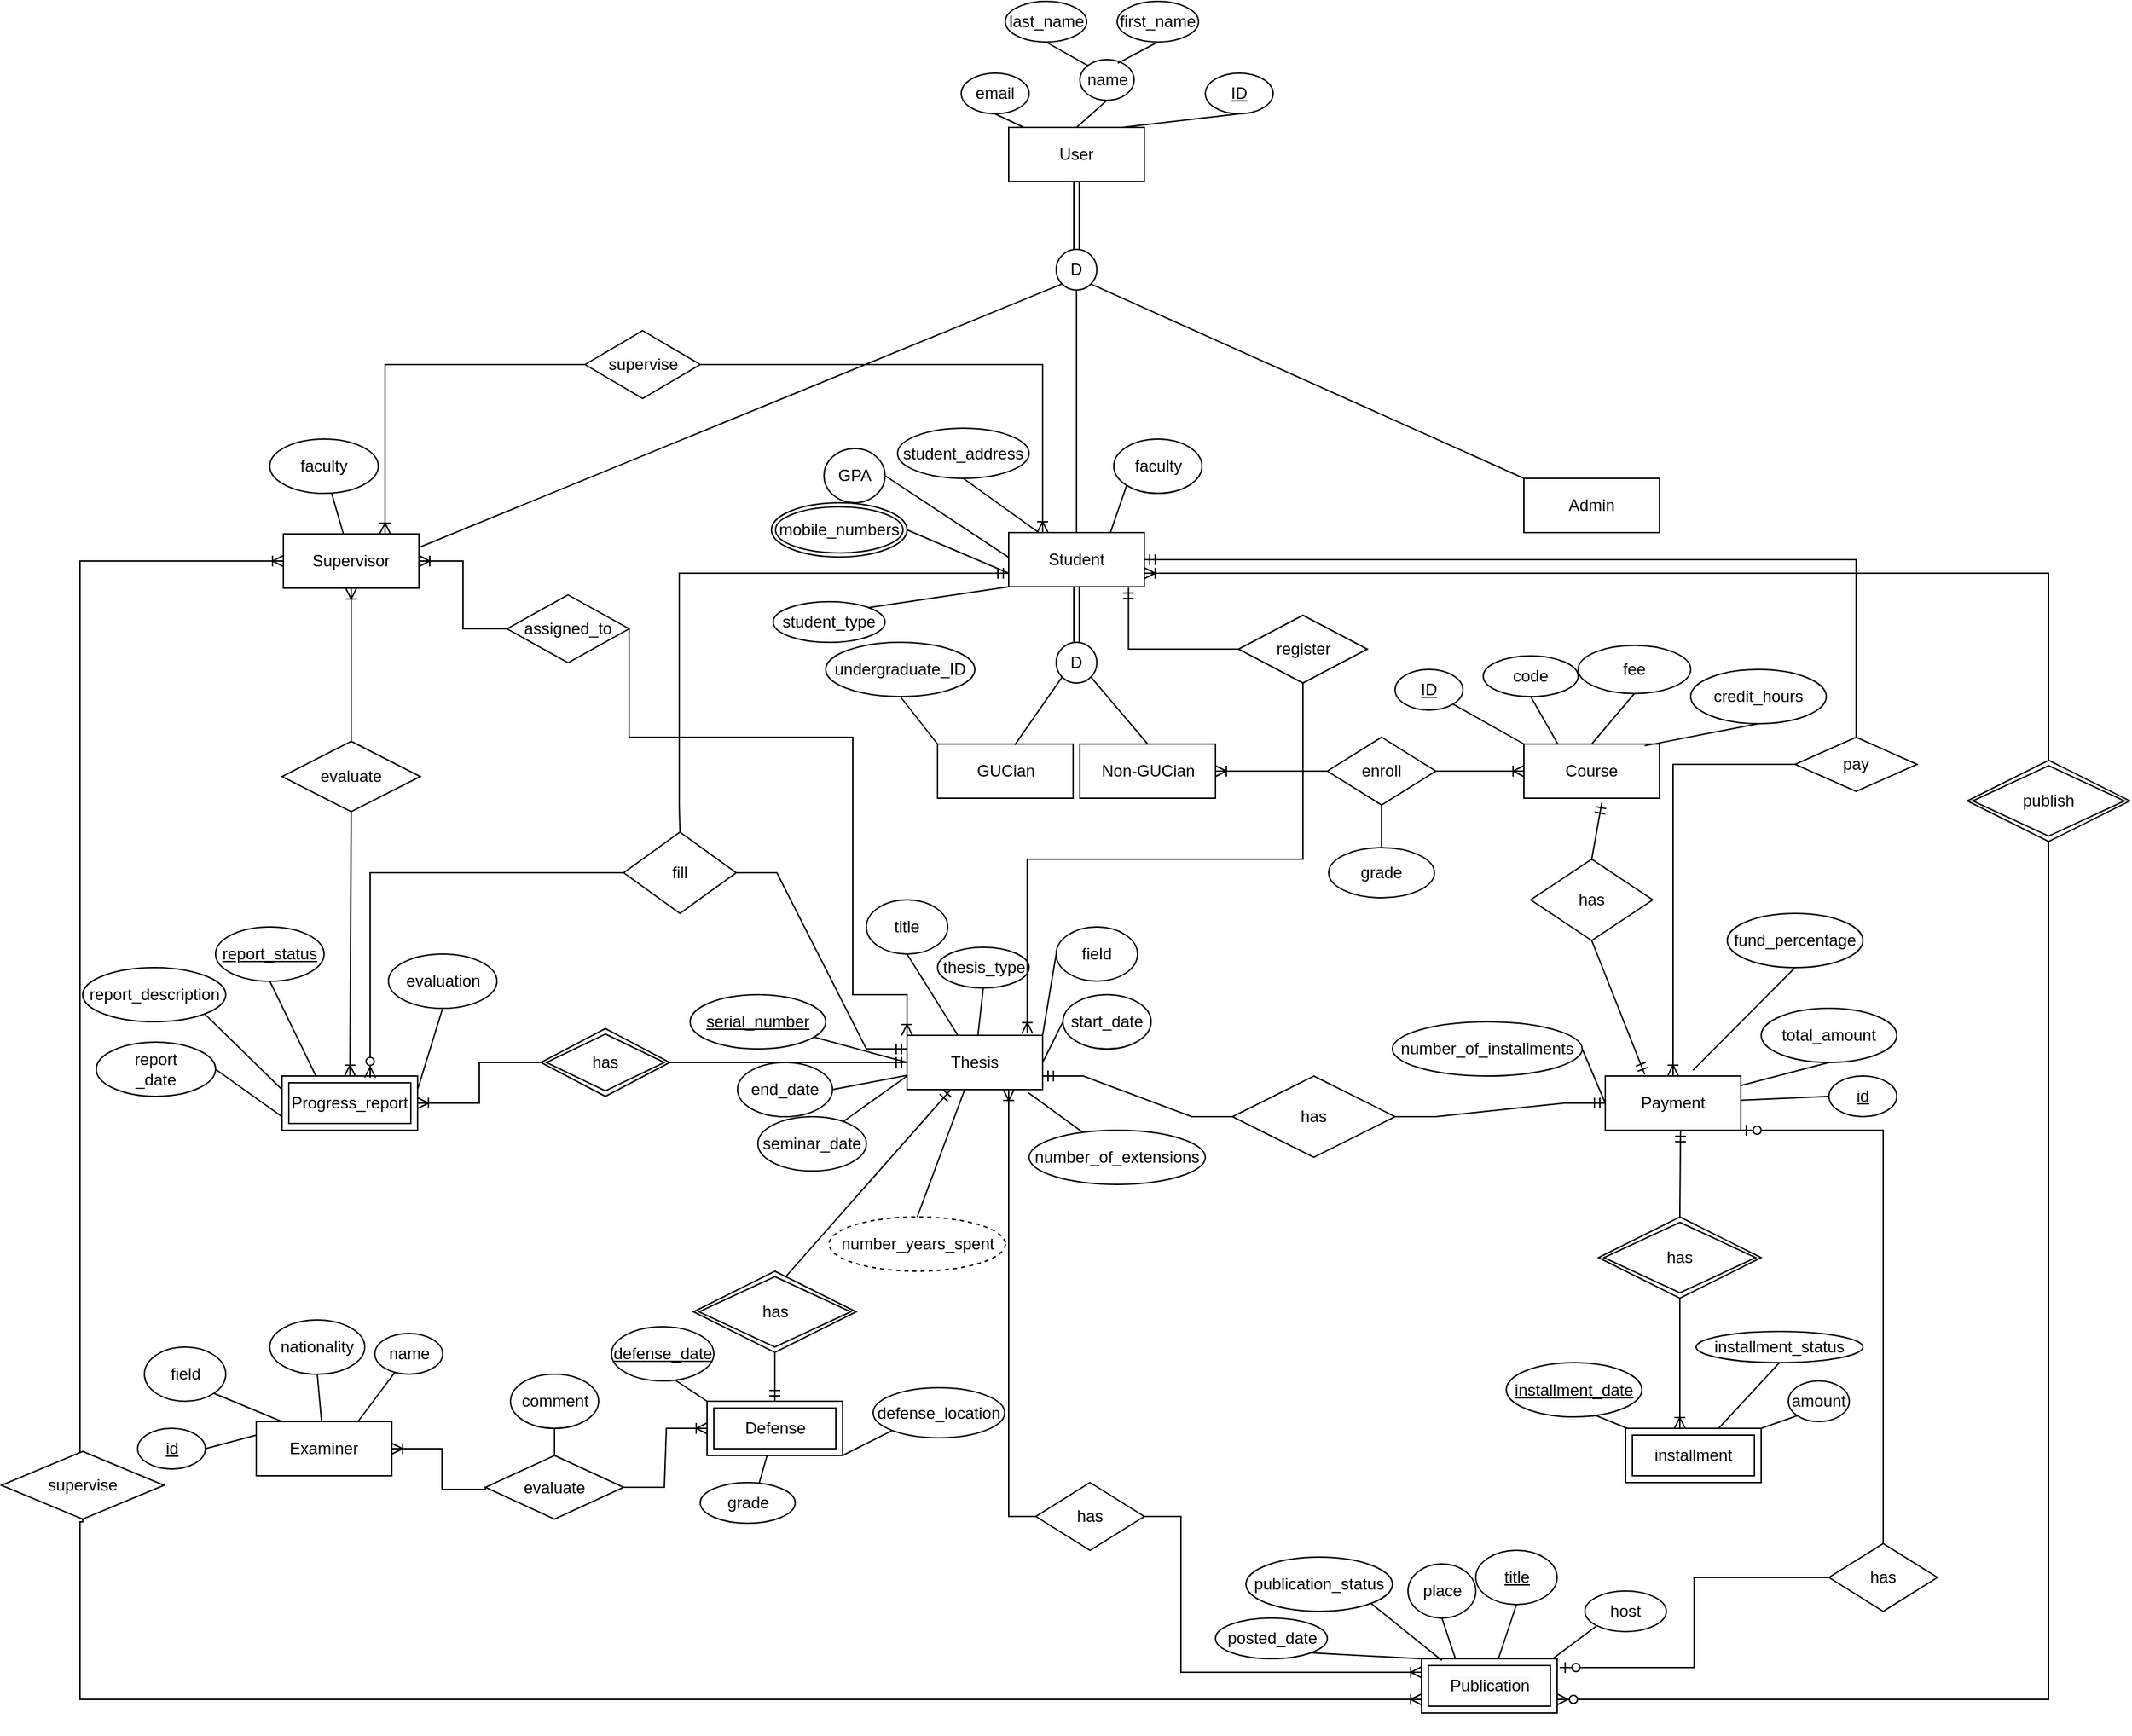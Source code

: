 <mxfile version="15.6.0" type="google"><diagram id="Qm_2zG6tVh53FSisMRBO" name="Page-2"><mxGraphModel dx="1700" dy="1750" grid="1" gridSize="10" guides="1" tooltips="1" connect="1" arrows="1" fold="1" page="1" pageScale="1" pageWidth="2336" pageHeight="1654" math="0" shadow="0"><root><mxCell id="UOPJVPQlAmacdGUH5rMB-0"/><mxCell id="UOPJVPQlAmacdGUH5rMB-1" parent="UOPJVPQlAmacdGUH5rMB-0"/><mxCell id="PobkLJgUwsnEYzPEfsJG-4" style="rounded=0;orthogonalLoop=1;jettySize=auto;html=1;exitX=0.697;exitY=0.04;exitDx=0;exitDy=0;startArrow=none;startFill=0;endArrow=none;endFill=0;entryX=0.5;entryY=1;entryDx=0;entryDy=0;exitPerimeter=0;" parent="UOPJVPQlAmacdGUH5rMB-1" source="PobkLJgUwsnEYzPEfsJG-0" target="PobkLJgUwsnEYzPEfsJG-3" edge="1"><mxGeometry relative="1" as="geometry"><mxPoint x="1318" y="523" as="targetPoint"/></mxGeometry></mxCell><mxCell id="PobkLJgUwsnEYzPEfsJG-5" style="rounded=0;orthogonalLoop=1;jettySize=auto;html=1;exitX=0.5;exitY=0;exitDx=0;exitDy=0;entryX=0.5;entryY=1;entryDx=0;entryDy=0;startArrow=none;startFill=0;endArrow=none;endFill=0;" parent="UOPJVPQlAmacdGUH5rMB-1" source="PobkLJgUwsnEYzPEfsJG-0" target="PobkLJgUwsnEYzPEfsJG-1" edge="1"><mxGeometry relative="1" as="geometry"/></mxCell><mxCell id="PobkLJgUwsnEYzPEfsJG-6" style="rounded=0;orthogonalLoop=1;jettySize=auto;html=1;exitX=0.111;exitY=0;exitDx=0;exitDy=0;entryX=0.5;entryY=1;entryDx=0;entryDy=0;startArrow=none;startFill=0;endArrow=none;endFill=0;exitPerimeter=0;" parent="UOPJVPQlAmacdGUH5rMB-1" source="PobkLJgUwsnEYzPEfsJG-0" target="PobkLJgUwsnEYzPEfsJG-2" edge="1"><mxGeometry relative="1" as="geometry"/></mxCell><mxCell id="tOQKnB_nLBbldU6-YLTj-20" style="edgeStyle=none;orthogonalLoop=1;jettySize=auto;html=1;entryX=0.5;entryY=0;entryDx=0;entryDy=0;endArrow=none;endFill=0;startArrow=none;startFill=0;strokeColor=default;rounded=0;orthogonal=0;comic=0;jumpStyle=none;exitX=0.5;exitY=1;exitDx=0;exitDy=0;" parent="UOPJVPQlAmacdGUH5rMB-1" source="tOQKnB_nLBbldU6-YLTj-21" target="PobkLJgUwsnEYzPEfsJG-7" edge="1"><mxGeometry relative="1" as="geometry"><mxPoint x="1188" y="652" as="sourcePoint"/><Array as="points"/></mxGeometry></mxCell><mxCell id="PobkLJgUwsnEYzPEfsJG-0" value="User" style="whiteSpace=wrap;html=1;align=center;" parent="UOPJVPQlAmacdGUH5rMB-1" vertex="1"><mxGeometry x="1113" y="383" width="100" height="40" as="geometry"/></mxCell><mxCell id="rbrHKHhyZFWWpGVE9exl-95" style="rounded=0;orthogonalLoop=1;jettySize=auto;html=1;exitX=0;exitY=0;exitDx=0;exitDy=0;entryX=0.5;entryY=1;entryDx=0;entryDy=0;endArrow=none;endFill=0;" parent="UOPJVPQlAmacdGUH5rMB-1" source="PobkLJgUwsnEYzPEfsJG-1" target="rbrHKHhyZFWWpGVE9exl-93" edge="1"><mxGeometry relative="1" as="geometry"/></mxCell><mxCell id="PobkLJgUwsnEYzPEfsJG-1" value="name" style="ellipse;whiteSpace=wrap;html=1;align=center;" parent="UOPJVPQlAmacdGUH5rMB-1" vertex="1"><mxGeometry x="1165.5" y="333" width="40" height="30" as="geometry"/></mxCell><mxCell id="PobkLJgUwsnEYzPEfsJG-2" value="email" style="ellipse;whiteSpace=wrap;html=1;align=center;" parent="UOPJVPQlAmacdGUH5rMB-1" vertex="1"><mxGeometry x="1078" y="343" width="50" height="30" as="geometry"/></mxCell><mxCell id="PobkLJgUwsnEYzPEfsJG-3" value="ID" style="ellipse;whiteSpace=wrap;html=1;align=center;fontStyle=4;" parent="UOPJVPQlAmacdGUH5rMB-1" vertex="1"><mxGeometry x="1258" y="343" width="50" height="30" as="geometry"/></mxCell><mxCell id="RhTtE5YZuB0K9FqZfWAE-28" style="edgeStyle=none;rounded=0;orthogonalLoop=1;jettySize=auto;html=1;exitX=0;exitY=1;exitDx=0;exitDy=0;entryX=1;entryY=0;entryDx=0;entryDy=0;endArrow=none;endFill=0;" parent="UOPJVPQlAmacdGUH5rMB-1" source="PobkLJgUwsnEYzPEfsJG-7" target="PobkLJgUwsnEYzPEfsJG-9" edge="1"><mxGeometry relative="1" as="geometry"/></mxCell><mxCell id="lRSz24e-PDD9sv3eYJeV-1" style="edgeStyle=orthogonalEdgeStyle;rounded=0;orthogonalLoop=1;jettySize=auto;html=1;exitX=0;exitY=0.75;exitDx=0;exitDy=0;endArrow=none;endFill=0;startArrow=ERmandOne;startFill=0;entryX=0.5;entryY=0;entryDx=0;entryDy=0;" parent="UOPJVPQlAmacdGUH5rMB-1" source="PobkLJgUwsnEYzPEfsJG-7" target="lRSz24e-PDD9sv3eYJeV-41" edge="1"><mxGeometry relative="1" as="geometry"><mxPoint x="870" y="870" as="targetPoint"/><Array as="points"><mxPoint x="870" y="712"/><mxPoint x="870" y="883"/></Array></mxGeometry></mxCell><mxCell id="PobkLJgUwsnEYzPEfsJG-7" value="Student" style="whiteSpace=wrap;html=1;align=center;" parent="UOPJVPQlAmacdGUH5rMB-1" vertex="1"><mxGeometry x="1113" y="682" width="100" height="40" as="geometry"/></mxCell><mxCell id="PobkLJgUwsnEYzPEfsJG-9" value="student_type" style="ellipse;whiteSpace=wrap;html=1;align=center;" parent="UOPJVPQlAmacdGUH5rMB-1" vertex="1"><mxGeometry x="939.25" y="733" width="82.5" height="30" as="geometry"/></mxCell><mxCell id="RhTtE5YZuB0K9FqZfWAE-25" style="rounded=0;orthogonalLoop=1;jettySize=auto;html=1;exitX=1;exitY=0.5;exitDx=0;exitDy=0;entryX=-0.004;entryY=0.451;entryDx=0;entryDy=0;entryPerimeter=0;endArrow=none;endFill=0;" parent="UOPJVPQlAmacdGUH5rMB-1" source="PobkLJgUwsnEYzPEfsJG-10" target="PobkLJgUwsnEYzPEfsJG-7" edge="1"><mxGeometry relative="1" as="geometry"/></mxCell><mxCell id="PobkLJgUwsnEYzPEfsJG-10" value="GPA" style="ellipse;whiteSpace=wrap;html=1;align=center;" parent="UOPJVPQlAmacdGUH5rMB-1" vertex="1"><mxGeometry x="976.75" y="620" width="45" height="40" as="geometry"/></mxCell><mxCell id="PobkLJgUwsnEYzPEfsJG-14" style="rounded=0;orthogonalLoop=1;jettySize=auto;html=1;exitX=0.5;exitY=1;exitDx=0;exitDy=0;startArrow=none;startFill=0;endArrow=none;endFill=0;" parent="UOPJVPQlAmacdGUH5rMB-1" source="PobkLJgUwsnEYzPEfsJG-11" target="PobkLJgUwsnEYzPEfsJG-7" edge="1"><mxGeometry relative="1" as="geometry"/></mxCell><mxCell id="PobkLJgUwsnEYzPEfsJG-11" value="student_address" style="ellipse;whiteSpace=wrap;html=1;align=center;" parent="UOPJVPQlAmacdGUH5rMB-1" vertex="1"><mxGeometry x="1031" y="605" width="97" height="37" as="geometry"/></mxCell><mxCell id="PobkLJgUwsnEYzPEfsJG-17" style="rounded=0;orthogonalLoop=1;jettySize=auto;html=1;exitX=0;exitY=1;exitDx=0;exitDy=0;startArrow=none;startFill=0;endArrow=none;endFill=0;entryX=0.75;entryY=0;entryDx=0;entryDy=0;" parent="UOPJVPQlAmacdGUH5rMB-1" source="PobkLJgUwsnEYzPEfsJG-12" target="PobkLJgUwsnEYzPEfsJG-7" edge="1"><mxGeometry relative="1" as="geometry"><mxPoint x="1268" y="753.0" as="targetPoint"/></mxGeometry></mxCell><mxCell id="PobkLJgUwsnEYzPEfsJG-12" value="faculty" style="ellipse;whiteSpace=wrap;html=1;align=center;" parent="UOPJVPQlAmacdGUH5rMB-1" vertex="1"><mxGeometry x="1190.5" y="613" width="65" height="40" as="geometry"/></mxCell><mxCell id="PobkLJgUwsnEYzPEfsJG-16" style="rounded=0;orthogonalLoop=1;jettySize=auto;html=1;exitX=1;exitY=0.5;exitDx=0;exitDy=0;startArrow=none;startFill=0;endArrow=none;endFill=0;entryX=0;entryY=0.75;entryDx=0;entryDy=0;" parent="UOPJVPQlAmacdGUH5rMB-1" source="PobkLJgUwsnEYzPEfsJG-13" target="PobkLJgUwsnEYzPEfsJG-7" edge="1"><mxGeometry relative="1" as="geometry"><mxPoint x="1168" y="793.31" as="targetPoint"/></mxGeometry></mxCell><mxCell id="PobkLJgUwsnEYzPEfsJG-13" value="mobile_numbers" style="ellipse;shape=doubleEllipse;margin=3;whiteSpace=wrap;html=1;align=center;" parent="UOPJVPQlAmacdGUH5rMB-1" vertex="1"><mxGeometry x="938" y="660" width="100" height="40" as="geometry"/></mxCell><mxCell id="rbrHKHhyZFWWpGVE9exl-5" style="edgeStyle=none;rounded=0;orthogonalLoop=1;jettySize=auto;html=1;exitX=1;exitY=0.25;exitDx=0;exitDy=0;entryX=1;entryY=0.5;entryDx=0;entryDy=0;endArrow=none;endFill=0;" parent="UOPJVPQlAmacdGUH5rMB-1" source="PobkLJgUwsnEYzPEfsJG-25" target="tOQKnB_nLBbldU6-YLTj-21" edge="1"><mxGeometry relative="1" as="geometry"/></mxCell><mxCell id="PobkLJgUwsnEYzPEfsJG-25" value="&#10;&#10;Supervisor&#10;&#10;" style="whiteSpace=wrap;html=1;align=center;" parent="UOPJVPQlAmacdGUH5rMB-1" vertex="1"><mxGeometry x="578" y="683" width="100" height="40" as="geometry"/></mxCell><mxCell id="PobkLJgUwsnEYzPEfsJG-27" style="rounded=0;orthogonalLoop=1;jettySize=auto;html=1;startArrow=none;startFill=0;endArrow=none;endFill=0;" parent="UOPJVPQlAmacdGUH5rMB-1" source="PobkLJgUwsnEYzPEfsJG-26" target="PobkLJgUwsnEYzPEfsJG-25" edge="1"><mxGeometry relative="1" as="geometry"/></mxCell><mxCell id="PobkLJgUwsnEYzPEfsJG-26" value="faculty" style="ellipse;whiteSpace=wrap;html=1;align=center;" parent="UOPJVPQlAmacdGUH5rMB-1" vertex="1"><mxGeometry x="568" y="613" width="80" height="40" as="geometry"/></mxCell><mxCell id="PobkLJgUwsnEYzPEfsJG-39" style="rounded=0;orthogonalLoop=1;jettySize=auto;html=1;exitX=0;exitY=0.5;exitDx=0;exitDy=0;startArrow=none;startFill=0;endArrow=none;endFill=0;" parent="UOPJVPQlAmacdGUH5rMB-1" source="PobkLJgUwsnEYzPEfsJG-28" target="PobkLJgUwsnEYzPEfsJG-30" edge="1"><mxGeometry relative="1" as="geometry"><mxPoint x="993" y="1073" as="targetPoint"/></mxGeometry></mxCell><mxCell id="PobkLJgUwsnEYzPEfsJG-28" value="&#10;&#10;Thesis&#10;&#10;" style="whiteSpace=wrap;html=1;align=center;" parent="UOPJVPQlAmacdGUH5rMB-1" vertex="1"><mxGeometry x="1038" y="1053" width="100" height="40" as="geometry"/></mxCell><mxCell id="PobkLJgUwsnEYzPEfsJG-30" value="serial_number" style="ellipse;whiteSpace=wrap;html=1;align=center;fontStyle=4;" parent="UOPJVPQlAmacdGUH5rMB-1" vertex="1"><mxGeometry x="878" y="1023" width="100" height="40" as="geometry"/></mxCell><mxCell id="PobkLJgUwsnEYzPEfsJG-43" style="edgeStyle=none;rounded=0;orthogonalLoop=1;jettySize=auto;html=1;exitX=0.5;exitY=1;exitDx=0;exitDy=0;startArrow=none;startFill=0;endArrow=none;endFill=0;" parent="UOPJVPQlAmacdGUH5rMB-1" source="PobkLJgUwsnEYzPEfsJG-31" target="PobkLJgUwsnEYzPEfsJG-28" edge="1"><mxGeometry relative="1" as="geometry"/></mxCell><mxCell id="PobkLJgUwsnEYzPEfsJG-31" value="title" style="ellipse;whiteSpace=wrap;html=1;align=center;" parent="UOPJVPQlAmacdGUH5rMB-1" vertex="1"><mxGeometry x="1008" y="953" width="60" height="40" as="geometry"/></mxCell><mxCell id="PobkLJgUwsnEYzPEfsJG-44" style="edgeStyle=none;rounded=0;orthogonalLoop=1;jettySize=auto;html=1;exitX=0.5;exitY=1;exitDx=0;exitDy=0;startArrow=none;startFill=0;endArrow=none;endFill=0;" parent="UOPJVPQlAmacdGUH5rMB-1" source="PobkLJgUwsnEYzPEfsJG-32" target="PobkLJgUwsnEYzPEfsJG-28" edge="1"><mxGeometry relative="1" as="geometry"/></mxCell><mxCell id="PobkLJgUwsnEYzPEfsJG-32" value="thesis_type" style="ellipse;whiteSpace=wrap;html=1;align=center;" parent="UOPJVPQlAmacdGUH5rMB-1" vertex="1"><mxGeometry x="1060.5" y="988" width="67.5" height="30" as="geometry"/></mxCell><mxCell id="PobkLJgUwsnEYzPEfsJG-45" style="edgeStyle=none;rounded=0;orthogonalLoop=1;jettySize=auto;html=1;exitX=0;exitY=0.5;exitDx=0;exitDy=0;entryX=1;entryY=0;entryDx=0;entryDy=0;startArrow=none;startFill=0;endArrow=none;endFill=0;" parent="UOPJVPQlAmacdGUH5rMB-1" source="PobkLJgUwsnEYzPEfsJG-33" target="PobkLJgUwsnEYzPEfsJG-28" edge="1"><mxGeometry relative="1" as="geometry"/></mxCell><mxCell id="PobkLJgUwsnEYzPEfsJG-33" value="field" style="ellipse;whiteSpace=wrap;html=1;align=center;" parent="UOPJVPQlAmacdGUH5rMB-1" vertex="1"><mxGeometry x="1148" y="973" width="60" height="40" as="geometry"/></mxCell><mxCell id="PobkLJgUwsnEYzPEfsJG-46" style="edgeStyle=none;rounded=0;orthogonalLoop=1;jettySize=auto;html=1;exitX=0;exitY=0.5;exitDx=0;exitDy=0;entryX=1;entryY=0.5;entryDx=0;entryDy=0;startArrow=none;startFill=0;endArrow=none;endFill=0;" parent="UOPJVPQlAmacdGUH5rMB-1" source="PobkLJgUwsnEYzPEfsJG-34" target="PobkLJgUwsnEYzPEfsJG-28" edge="1"><mxGeometry relative="1" as="geometry"/></mxCell><mxCell id="PobkLJgUwsnEYzPEfsJG-34" value="start_date" style="ellipse;whiteSpace=wrap;html=1;align=center;" parent="UOPJVPQlAmacdGUH5rMB-1" vertex="1"><mxGeometry x="1153" y="1023" width="65" height="40" as="geometry"/></mxCell><mxCell id="PobkLJgUwsnEYzPEfsJG-40" style="edgeStyle=none;rounded=0;orthogonalLoop=1;jettySize=auto;html=1;exitX=1;exitY=0.5;exitDx=0;exitDy=0;startArrow=none;startFill=0;endArrow=none;endFill=0;" parent="UOPJVPQlAmacdGUH5rMB-1" source="PobkLJgUwsnEYzPEfsJG-35" target="PobkLJgUwsnEYzPEfsJG-28" edge="1"><mxGeometry relative="1" as="geometry"/></mxCell><mxCell id="PobkLJgUwsnEYzPEfsJG-35" value="end_date" style="ellipse;whiteSpace=wrap;html=1;align=center;" parent="UOPJVPQlAmacdGUH5rMB-1" vertex="1"><mxGeometry x="913" y="1073" width="70" height="40" as="geometry"/></mxCell><mxCell id="PobkLJgUwsnEYzPEfsJG-41" style="edgeStyle=none;rounded=0;orthogonalLoop=1;jettySize=auto;html=1;entryX=0;entryY=0.75;entryDx=0;entryDy=0;startArrow=none;startFill=0;endArrow=none;endFill=0;" parent="UOPJVPQlAmacdGUH5rMB-1" source="PobkLJgUwsnEYzPEfsJG-36" target="PobkLJgUwsnEYzPEfsJG-28" edge="1"><mxGeometry relative="1" as="geometry"/></mxCell><mxCell id="PobkLJgUwsnEYzPEfsJG-36" value="seminar_date" style="ellipse;whiteSpace=wrap;html=1;align=center;" parent="UOPJVPQlAmacdGUH5rMB-1" vertex="1"><mxGeometry x="928" y="1113" width="80" height="40" as="geometry"/></mxCell><mxCell id="PobkLJgUwsnEYzPEfsJG-47" style="edgeStyle=none;rounded=0;orthogonalLoop=1;jettySize=auto;html=1;entryX=0.895;entryY=1.059;entryDx=0;entryDy=0;entryPerimeter=0;startArrow=none;startFill=0;endArrow=none;endFill=0;" parent="UOPJVPQlAmacdGUH5rMB-1" source="PobkLJgUwsnEYzPEfsJG-37" target="PobkLJgUwsnEYzPEfsJG-28" edge="1"><mxGeometry relative="1" as="geometry"/></mxCell><mxCell id="PobkLJgUwsnEYzPEfsJG-37" value="number_of_extensions" style="ellipse;whiteSpace=wrap;html=1;align=center;" parent="UOPJVPQlAmacdGUH5rMB-1" vertex="1"><mxGeometry x="1128" y="1123" width="130" height="40" as="geometry"/></mxCell><mxCell id="PobkLJgUwsnEYzPEfsJG-42" style="edgeStyle=none;rounded=0;orthogonalLoop=1;jettySize=auto;html=1;exitX=0.5;exitY=0;exitDx=0;exitDy=0;startArrow=none;startFill=0;endArrow=none;endFill=0;" parent="UOPJVPQlAmacdGUH5rMB-1" source="PobkLJgUwsnEYzPEfsJG-38" target="PobkLJgUwsnEYzPEfsJG-28" edge="1"><mxGeometry relative="1" as="geometry"/></mxCell><mxCell id="PobkLJgUwsnEYzPEfsJG-38" value="number_years_spent" style="ellipse;whiteSpace=wrap;html=1;align=center;dashed=1;" parent="UOPJVPQlAmacdGUH5rMB-1" vertex="1"><mxGeometry x="980.5" y="1187" width="130" height="40" as="geometry"/></mxCell><mxCell id="PobkLJgUwsnEYzPEfsJG-48" value="&#10;&#10;Defense&#10;&#10;" style="shape=ext;margin=3;double=1;whiteSpace=wrap;html=1;align=center;" parent="UOPJVPQlAmacdGUH5rMB-1" vertex="1"><mxGeometry x="890.5" y="1323" width="100" height="40" as="geometry"/></mxCell><mxCell id="PobkLJgUwsnEYzPEfsJG-55" style="edgeStyle=none;rounded=0;orthogonalLoop=1;jettySize=auto;html=1;exitX=0.5;exitY=1;exitDx=0;exitDy=0;entryX=0;entryY=0;entryDx=0;entryDy=0;startArrow=none;startFill=0;endArrow=none;endFill=0;" parent="UOPJVPQlAmacdGUH5rMB-1" target="PobkLJgUwsnEYzPEfsJG-48" edge="1"><mxGeometry relative="1" as="geometry"><mxPoint x="860.5" y="1303" as="sourcePoint"/></mxGeometry></mxCell><mxCell id="PobkLJgUwsnEYzPEfsJG-56" style="edgeStyle=none;rounded=0;orthogonalLoop=1;jettySize=auto;html=1;exitX=0.5;exitY=1;exitDx=0;exitDy=0;startArrow=none;startFill=0;endArrow=none;endFill=0;" parent="UOPJVPQlAmacdGUH5rMB-1" source="PobkLJgUwsnEYzPEfsJG-50" target="PobkLJgUwsnEYzPEfsJG-48" edge="1"><mxGeometry relative="1" as="geometry"/></mxCell><mxCell id="PobkLJgUwsnEYzPEfsJG-50" value="grade" style="ellipse;whiteSpace=wrap;html=1;align=center;" parent="UOPJVPQlAmacdGUH5rMB-1" vertex="1"><mxGeometry x="885.5" y="1383" width="70" height="30" as="geometry"/></mxCell><mxCell id="PobkLJgUwsnEYzPEfsJG-57" style="edgeStyle=none;rounded=0;orthogonalLoop=1;jettySize=auto;html=1;exitX=0;exitY=1;exitDx=0;exitDy=0;startArrow=none;startFill=0;endArrow=none;endFill=0;entryX=1;entryY=1;entryDx=0;entryDy=0;" parent="UOPJVPQlAmacdGUH5rMB-1" source="PobkLJgUwsnEYzPEfsJG-52" target="PobkLJgUwsnEYzPEfsJG-48" edge="1"><mxGeometry relative="1" as="geometry"/></mxCell><mxCell id="PobkLJgUwsnEYzPEfsJG-52" value="defense_location" style="ellipse;whiteSpace=wrap;html=1;align=center;" parent="UOPJVPQlAmacdGUH5rMB-1" vertex="1"><mxGeometry x="1013" y="1313" width="97" height="37" as="geometry"/></mxCell><mxCell id="tOQKnB_nLBbldU6-YLTj-1" style="edgeStyle=none;rounded=0;orthogonalLoop=1;jettySize=auto;html=1;exitX=1;exitY=1;exitDx=0;exitDy=0;endArrow=none;endFill=0;entryX=0.184;entryY=-0.006;entryDx=0;entryDy=0;entryPerimeter=0;" parent="UOPJVPQlAmacdGUH5rMB-1" source="PobkLJgUwsnEYzPEfsJG-58" target="lRSz24e-PDD9sv3eYJeV-34" edge="1"><mxGeometry relative="1" as="geometry"><mxPoint x="570" y="1333" as="targetPoint"/></mxGeometry></mxCell><mxCell id="PobkLJgUwsnEYzPEfsJG-58" value="field" style="ellipse;whiteSpace=wrap;html=1;align=center;" parent="UOPJVPQlAmacdGUH5rMB-1" vertex="1"><mxGeometry x="475.5" y="1283" width="60" height="40" as="geometry"/></mxCell><mxCell id="tOQKnB_nLBbldU6-YLTj-0" style="edgeStyle=none;rounded=0;orthogonalLoop=1;jettySize=auto;html=1;exitX=0.5;exitY=1;exitDx=0;exitDy=0;endArrow=none;endFill=0;" parent="UOPJVPQlAmacdGUH5rMB-1" source="PobkLJgUwsnEYzPEfsJG-59" target="lRSz24e-PDD9sv3eYJeV-34" edge="1"><mxGeometry relative="1" as="geometry"><mxPoint x="580.5" y="1333" as="targetPoint"/></mxGeometry></mxCell><mxCell id="PobkLJgUwsnEYzPEfsJG-59" value="nationality" style="ellipse;whiteSpace=wrap;html=1;align=center;" parent="UOPJVPQlAmacdGUH5rMB-1" vertex="1"><mxGeometry x="568" y="1263" width="70" height="40" as="geometry"/></mxCell><mxCell id="tOQKnB_nLBbldU6-YLTj-2" style="edgeStyle=none;rounded=0;orthogonalLoop=1;jettySize=auto;html=1;exitX=0.5;exitY=1;exitDx=0;exitDy=0;entryX=0.25;entryY=0;entryDx=0;entryDy=0;endArrow=none;endFill=0;" parent="UOPJVPQlAmacdGUH5rMB-1" source="Hw0HT2uyI8p4KpyiIOIc-1" target="RhTtE5YZuB0K9FqZfWAE-19" edge="1"><mxGeometry relative="1" as="geometry"><mxPoint x="553" y="1003" as="sourcePoint"/><mxPoint x="699.3" y="1053.68" as="targetPoint"/></mxGeometry></mxCell><mxCell id="tOQKnB_nLBbldU6-YLTj-4" style="edgeStyle=none;rounded=0;orthogonalLoop=1;jettySize=auto;html=1;exitX=1;exitY=1;exitDx=0;exitDy=0;endArrow=none;endFill=0;entryX=0;entryY=0.25;entryDx=0;entryDy=0;" parent="UOPJVPQlAmacdGUH5rMB-1" source="PobkLJgUwsnEYzPEfsJG-62" target="RhTtE5YZuB0K9FqZfWAE-19" edge="1"><mxGeometry relative="1" as="geometry"><mxPoint x="691.798" y="1053" as="targetPoint"/></mxGeometry></mxCell><mxCell id="PobkLJgUwsnEYzPEfsJG-62" value="report_description" style="ellipse;whiteSpace=wrap;html=1;align=center;" parent="UOPJVPQlAmacdGUH5rMB-1" vertex="1"><mxGeometry x="430" y="1003" width="105.5" height="40" as="geometry"/></mxCell><mxCell id="tOQKnB_nLBbldU6-YLTj-5" style="edgeStyle=none;rounded=0;orthogonalLoop=1;jettySize=auto;html=1;exitX=1;exitY=0.5;exitDx=0;exitDy=0;entryX=0;entryY=0.75;entryDx=0;entryDy=0;endArrow=none;endFill=0;" parent="UOPJVPQlAmacdGUH5rMB-1" source="PobkLJgUwsnEYzPEfsJG-63" target="RhTtE5YZuB0K9FqZfWAE-19" edge="1"><mxGeometry relative="1" as="geometry"><mxPoint x="663" y="1073" as="targetPoint"/></mxGeometry></mxCell><mxCell id="PobkLJgUwsnEYzPEfsJG-63" value="report&lt;br&gt;_date" style="ellipse;whiteSpace=wrap;html=1;align=center;" parent="UOPJVPQlAmacdGUH5rMB-1" vertex="1"><mxGeometry x="440" y="1058" width="88" height="40" as="geometry"/></mxCell><mxCell id="tOQKnB_nLBbldU6-YLTj-3" style="edgeStyle=none;rounded=0;orthogonalLoop=1;jettySize=auto;html=1;exitX=0.5;exitY=1;exitDx=0;exitDy=0;entryX=1;entryY=0.25;entryDx=0;entryDy=0;endArrow=none;endFill=0;" parent="UOPJVPQlAmacdGUH5rMB-1" source="PobkLJgUwsnEYzPEfsJG-64" target="RhTtE5YZuB0K9FqZfWAE-19" edge="1"><mxGeometry relative="1" as="geometry"><mxPoint x="730" y="1053" as="targetPoint"/></mxGeometry></mxCell><mxCell id="PobkLJgUwsnEYzPEfsJG-64" value="&#10;&#10;evaluation&#10;&#10;" style="ellipse;whiteSpace=wrap;html=1;align=center;" parent="UOPJVPQlAmacdGUH5rMB-1" vertex="1"><mxGeometry x="655.5" y="993" width="80" height="40" as="geometry"/></mxCell><mxCell id="PobkLJgUwsnEYzPEfsJG-65" value="&#10;&#10;Course&#10;&#10;" style="whiteSpace=wrap;html=1;align=center;" parent="UOPJVPQlAmacdGUH5rMB-1" vertex="1"><mxGeometry x="1493" y="838" width="100" height="40" as="geometry"/></mxCell><mxCell id="tOQKnB_nLBbldU6-YLTj-6" style="edgeStyle=none;rounded=0;orthogonalLoop=1;jettySize=auto;html=1;exitX=1;exitY=1;exitDx=0;exitDy=0;entryX=0;entryY=0;entryDx=0;entryDy=0;endArrow=none;endFill=0;" parent="UOPJVPQlAmacdGUH5rMB-1" source="PobkLJgUwsnEYzPEfsJG-66" target="PobkLJgUwsnEYzPEfsJG-65" edge="1"><mxGeometry relative="1" as="geometry"/></mxCell><mxCell id="PobkLJgUwsnEYzPEfsJG-66" value="ID" style="ellipse;whiteSpace=wrap;html=1;align=center;fontStyle=4;" parent="UOPJVPQlAmacdGUH5rMB-1" vertex="1"><mxGeometry x="1398" y="783" width="50" height="30" as="geometry"/></mxCell><mxCell id="tOQKnB_nLBbldU6-YLTj-7" style="edgeStyle=none;rounded=0;orthogonalLoop=1;jettySize=auto;html=1;exitX=0.5;exitY=1;exitDx=0;exitDy=0;entryX=0.25;entryY=0;entryDx=0;entryDy=0;endArrow=none;endFill=0;" parent="UOPJVPQlAmacdGUH5rMB-1" source="PobkLJgUwsnEYzPEfsJG-67" target="PobkLJgUwsnEYzPEfsJG-65" edge="1"><mxGeometry relative="1" as="geometry"/></mxCell><mxCell id="PobkLJgUwsnEYzPEfsJG-67" value="code" style="ellipse;whiteSpace=wrap;html=1;align=center;" parent="UOPJVPQlAmacdGUH5rMB-1" vertex="1"><mxGeometry x="1463" y="773" width="70" height="30" as="geometry"/></mxCell><mxCell id="tOQKnB_nLBbldU6-YLTj-8" style="edgeStyle=none;rounded=0;orthogonalLoop=1;jettySize=auto;html=1;exitX=0.5;exitY=1;exitDx=0;exitDy=0;entryX=0.89;entryY=0.033;entryDx=0;entryDy=0;entryPerimeter=0;endArrow=none;endFill=0;" parent="UOPJVPQlAmacdGUH5rMB-1" source="PobkLJgUwsnEYzPEfsJG-68" target="PobkLJgUwsnEYzPEfsJG-65" edge="1"><mxGeometry relative="1" as="geometry"/></mxCell><mxCell id="PobkLJgUwsnEYzPEfsJG-68" value="credit_hours" style="ellipse;whiteSpace=wrap;html=1;align=center;" parent="UOPJVPQlAmacdGUH5rMB-1" vertex="1"><mxGeometry x="1616" y="783" width="100" height="40" as="geometry"/></mxCell><mxCell id="tOQKnB_nLBbldU6-YLTj-11" style="edgeStyle=none;rounded=0;orthogonalLoop=1;jettySize=auto;html=1;exitX=1;exitY=1;exitDx=0;exitDy=0;entryX=0;entryY=0;entryDx=0;entryDy=0;endArrow=none;endFill=0;" parent="UOPJVPQlAmacdGUH5rMB-1" source="PobkLJgUwsnEYzPEfsJG-71" target="Hw0HT2uyI8p4KpyiIOIc-14" edge="1"><mxGeometry relative="1" as="geometry"><mxPoint x="1388" y="1513" as="targetPoint"/></mxGeometry></mxCell><mxCell id="PobkLJgUwsnEYzPEfsJG-71" value="posted_date" style="ellipse;whiteSpace=wrap;html=1;align=center;" parent="UOPJVPQlAmacdGUH5rMB-1" vertex="1"><mxGeometry x="1265.5" y="1483" width="82.5" height="30" as="geometry"/></mxCell><mxCell id="tOQKnB_nLBbldU6-YLTj-10" style="edgeStyle=none;rounded=0;orthogonalLoop=1;jettySize=auto;html=1;exitX=0.5;exitY=1;exitDx=0;exitDy=0;endArrow=none;endFill=0;" parent="UOPJVPQlAmacdGUH5rMB-1" source="Hw0HT2uyI8p4KpyiIOIc-13" target="Hw0HT2uyI8p4KpyiIOIc-14" edge="1"><mxGeometry relative="1" as="geometry"><mxPoint x="1480.5" y="1473" as="sourcePoint"/><mxPoint x="1463" y="1513" as="targetPoint"/></mxGeometry></mxCell><mxCell id="tOQKnB_nLBbldU6-YLTj-9" style="edgeStyle=none;rounded=0;orthogonalLoop=1;jettySize=auto;html=1;exitX=0;exitY=1;exitDx=0;exitDy=0;endArrow=none;endFill=0;entryX=0.95;entryY=0.033;entryDx=0;entryDy=0;entryPerimeter=0;" parent="UOPJVPQlAmacdGUH5rMB-1" source="PobkLJgUwsnEYzPEfsJG-73" target="Hw0HT2uyI8p4KpyiIOIc-14" edge="1"><mxGeometry relative="1" as="geometry"><mxPoint x="1488" y="1516.519" as="targetPoint"/></mxGeometry></mxCell><mxCell id="PobkLJgUwsnEYzPEfsJG-73" value="host" style="ellipse;whiteSpace=wrap;html=1;align=center;" parent="UOPJVPQlAmacdGUH5rMB-1" vertex="1"><mxGeometry x="1538" y="1463" width="60" height="30" as="geometry"/></mxCell><mxCell id="PobkLJgUwsnEYzPEfsJG-75" value="Payment" style="whiteSpace=wrap;html=1;align=center;" parent="UOPJVPQlAmacdGUH5rMB-1" vertex="1"><mxGeometry x="1553" y="1083" width="100" height="40" as="geometry"/></mxCell><mxCell id="tOQKnB_nLBbldU6-YLTj-14" style="edgeStyle=none;rounded=0;orthogonalLoop=1;jettySize=auto;html=1;exitX=0.5;exitY=1;exitDx=0;exitDy=0;endArrow=none;endFill=0;" parent="UOPJVPQlAmacdGUH5rMB-1" source="PobkLJgUwsnEYzPEfsJG-76" target="PobkLJgUwsnEYzPEfsJG-75" edge="1"><mxGeometry relative="1" as="geometry"/></mxCell><mxCell id="PobkLJgUwsnEYzPEfsJG-76" value="total_amount" style="ellipse;whiteSpace=wrap;html=1;align=center;" parent="UOPJVPQlAmacdGUH5rMB-1" vertex="1"><mxGeometry x="1668" y="1033" width="100" height="40" as="geometry"/></mxCell><mxCell id="tOQKnB_nLBbldU6-YLTj-13" style="edgeStyle=none;rounded=0;orthogonalLoop=1;jettySize=auto;html=1;exitX=0.5;exitY=1;exitDx=0;exitDy=0;entryX=0.646;entryY=-0.105;entryDx=0;entryDy=0;endArrow=none;endFill=0;entryPerimeter=0;" parent="UOPJVPQlAmacdGUH5rMB-1" source="PobkLJgUwsnEYzPEfsJG-77" target="PobkLJgUwsnEYzPEfsJG-75" edge="1"><mxGeometry relative="1" as="geometry"/></mxCell><mxCell id="PobkLJgUwsnEYzPEfsJG-77" value="fund_percentage" style="ellipse;whiteSpace=wrap;html=1;align=center;" parent="UOPJVPQlAmacdGUH5rMB-1" vertex="1"><mxGeometry x="1643" y="963" width="100" height="40" as="geometry"/></mxCell><mxCell id="tOQKnB_nLBbldU6-YLTj-16" style="edgeStyle=none;rounded=0;orthogonalLoop=1;jettySize=auto;html=1;exitX=1;exitY=0.5;exitDx=0;exitDy=0;entryX=0;entryY=0.5;entryDx=0;entryDy=0;endArrow=none;endFill=0;" parent="UOPJVPQlAmacdGUH5rMB-1" source="PobkLJgUwsnEYzPEfsJG-78" target="PobkLJgUwsnEYzPEfsJG-75" edge="1"><mxGeometry relative="1" as="geometry"/></mxCell><mxCell id="PobkLJgUwsnEYzPEfsJG-78" value="number_of_installments" style="ellipse;whiteSpace=wrap;html=1;align=center;" parent="UOPJVPQlAmacdGUH5rMB-1" vertex="1"><mxGeometry x="1396" y="1043" width="140" height="40" as="geometry"/></mxCell><mxCell id="tOQKnB_nLBbldU6-YLTj-15" style="edgeStyle=none;rounded=0;orthogonalLoop=1;jettySize=auto;html=1;exitX=0;exitY=0.5;exitDx=0;exitDy=0;endArrow=none;endFill=0;" parent="UOPJVPQlAmacdGUH5rMB-1" source="Hw0HT2uyI8p4KpyiIOIc-3" target="PobkLJgUwsnEYzPEfsJG-75" edge="1"><mxGeometry relative="1" as="geometry"><mxPoint x="1725.322" y="1117.142" as="sourcePoint"/></mxGeometry></mxCell><mxCell id="PobkLJgUwsnEYzPEfsJG-80" value="installment" style="shape=ext;margin=3;double=1;whiteSpace=wrap;html=1;align=center;" parent="UOPJVPQlAmacdGUH5rMB-1" vertex="1"><mxGeometry x="1568" y="1343" width="100" height="40" as="geometry"/></mxCell><mxCell id="tOQKnB_nLBbldU6-YLTj-19" style="edgeStyle=none;rounded=0;orthogonalLoop=1;jettySize=auto;html=1;exitX=1;exitY=1;exitDx=0;exitDy=0;endArrow=none;endFill=0;" parent="UOPJVPQlAmacdGUH5rMB-1" target="PobkLJgUwsnEYzPEfsJG-80" edge="1"><mxGeometry relative="1" as="geometry"><mxPoint x="1541.834" y="1331.755" as="sourcePoint"/></mxGeometry></mxCell><mxCell id="tOQKnB_nLBbldU6-YLTj-18" style="edgeStyle=none;rounded=0;orthogonalLoop=1;jettySize=auto;html=1;exitX=0;exitY=1;exitDx=0;exitDy=0;entryX=1;entryY=0;entryDx=0;entryDy=0;endArrow=none;endFill=0;" parent="UOPJVPQlAmacdGUH5rMB-1" source="PobkLJgUwsnEYzPEfsJG-82" target="PobkLJgUwsnEYzPEfsJG-80" edge="1"><mxGeometry relative="1" as="geometry"/></mxCell><mxCell id="PobkLJgUwsnEYzPEfsJG-82" value="amount" style="ellipse;whiteSpace=wrap;html=1;align=center;" parent="UOPJVPQlAmacdGUH5rMB-1" vertex="1"><mxGeometry x="1688" y="1308" width="45" height="30" as="geometry"/></mxCell><mxCell id="tOQKnB_nLBbldU6-YLTj-17" style="edgeStyle=none;rounded=0;orthogonalLoop=1;jettySize=auto;html=1;exitX=0.5;exitY=1;exitDx=0;exitDy=0;endArrow=none;endFill=0;" parent="UOPJVPQlAmacdGUH5rMB-1" source="PobkLJgUwsnEYzPEfsJG-83" target="PobkLJgUwsnEYzPEfsJG-80" edge="1"><mxGeometry relative="1" as="geometry"/></mxCell><mxCell id="PobkLJgUwsnEYzPEfsJG-83" value="installment_status" style="ellipse;whiteSpace=wrap;html=1;align=center;" parent="UOPJVPQlAmacdGUH5rMB-1" vertex="1"><mxGeometry x="1620" y="1271.5" width="123" height="23" as="geometry"/></mxCell><mxCell id="tOQKnB_nLBbldU6-YLTj-21" value="D" style="ellipse;whiteSpace=wrap;html=1;aspect=fixed;" parent="UOPJVPQlAmacdGUH5rMB-1" vertex="1"><mxGeometry x="1148" y="473" width="30" height="30" as="geometry"/></mxCell><mxCell id="rbrHKHhyZFWWpGVE9exl-1" style="rounded=0;orthogonalLoop=1;jettySize=auto;html=1;endArrow=none;endFill=0;entryX=0.75;entryY=0;entryDx=0;entryDy=0;" parent="UOPJVPQlAmacdGUH5rMB-1" source="rbrHKHhyZFWWpGVE9exl-0" target="lRSz24e-PDD9sv3eYJeV-34" edge="1"><mxGeometry relative="1" as="geometry"><mxPoint x="630" y="1330" as="targetPoint"/></mxGeometry></mxCell><mxCell id="rbrHKHhyZFWWpGVE9exl-0" value="name" style="ellipse;whiteSpace=wrap;html=1;align=center;" parent="UOPJVPQlAmacdGUH5rMB-1" vertex="1"><mxGeometry x="645.5" y="1273" width="50" height="30" as="geometry"/></mxCell><mxCell id="rbrHKHhyZFWWpGVE9exl-3" style="edgeStyle=none;rounded=0;orthogonalLoop=1;jettySize=auto;html=1;exitX=0;exitY=0;exitDx=0;exitDy=0;entryX=1;entryY=1;entryDx=0;entryDy=0;endArrow=none;endFill=0;" parent="UOPJVPQlAmacdGUH5rMB-1" source="rbrHKHhyZFWWpGVE9exl-2" target="tOQKnB_nLBbldU6-YLTj-21" edge="1"><mxGeometry relative="1" as="geometry"/></mxCell><mxCell id="rbrHKHhyZFWWpGVE9exl-2" value="Admin" style="whiteSpace=wrap;html=1;align=center;" parent="UOPJVPQlAmacdGUH5rMB-1" vertex="1"><mxGeometry x="1493" y="642" width="100" height="40" as="geometry"/></mxCell><mxCell id="rbrHKHhyZFWWpGVE9exl-4" style="edgeStyle=none;rounded=0;orthogonalLoop=1;jettySize=auto;html=1;exitX=0;exitY=0.5;exitDx=0;exitDy=0;endArrow=none;endFill=0;" parent="UOPJVPQlAmacdGUH5rMB-1" source="PobkLJgUwsnEYzPEfsJG-25" target="PobkLJgUwsnEYzPEfsJG-25" edge="1"><mxGeometry relative="1" as="geometry"/></mxCell><mxCell id="rbrHKHhyZFWWpGVE9exl-6" value="GUCian" style="whiteSpace=wrap;html=1;align=center;" parent="UOPJVPQlAmacdGUH5rMB-1" vertex="1"><mxGeometry x="1060.5" y="838" width="100" height="40" as="geometry"/></mxCell><mxCell id="rbrHKHhyZFWWpGVE9exl-7" value="Non-GUCian" style="whiteSpace=wrap;html=1;align=center;" parent="UOPJVPQlAmacdGUH5rMB-1" vertex="1"><mxGeometry x="1165.5" y="838" width="100" height="40" as="geometry"/></mxCell><mxCell id="rbrHKHhyZFWWpGVE9exl-11" style="edgeStyle=none;rounded=0;orthogonalLoop=1;jettySize=auto;html=1;exitX=0;exitY=1;exitDx=0;exitDy=0;entryX=0.57;entryY=0.017;entryDx=0;entryDy=0;entryPerimeter=0;endArrow=none;endFill=0;" parent="UOPJVPQlAmacdGUH5rMB-1" source="rbrHKHhyZFWWpGVE9exl-8" target="rbrHKHhyZFWWpGVE9exl-6" edge="1"><mxGeometry relative="1" as="geometry"/></mxCell><mxCell id="rbrHKHhyZFWWpGVE9exl-12" style="edgeStyle=none;rounded=0;orthogonalLoop=1;jettySize=auto;html=1;exitX=1;exitY=1;exitDx=0;exitDy=0;entryX=0.5;entryY=0;entryDx=0;entryDy=0;endArrow=none;endFill=0;" parent="UOPJVPQlAmacdGUH5rMB-1" source="rbrHKHhyZFWWpGVE9exl-8" target="rbrHKHhyZFWWpGVE9exl-7" edge="1"><mxGeometry relative="1" as="geometry"/></mxCell><mxCell id="rbrHKHhyZFWWpGVE9exl-8" value="D" style="ellipse;whiteSpace=wrap;html=1;aspect=fixed;" parent="UOPJVPQlAmacdGUH5rMB-1" vertex="1"><mxGeometry x="1148" y="763" width="30" height="30" as="geometry"/></mxCell><mxCell id="rbrHKHhyZFWWpGVE9exl-9" value="" style="shape=link;html=1;rounded=0;endArrow=none;endFill=0;entryX=0.5;entryY=1;entryDx=0;entryDy=0;exitX=0.5;exitY=0;exitDx=0;exitDy=0;" parent="UOPJVPQlAmacdGUH5rMB-1" source="rbrHKHhyZFWWpGVE9exl-8" target="PobkLJgUwsnEYzPEfsJG-7" edge="1"><mxGeometry relative="1" as="geometry"><mxPoint x="1198" y="773" as="sourcePoint"/><mxPoint x="1358" y="773" as="targetPoint"/></mxGeometry></mxCell><mxCell id="rbrHKHhyZFWWpGVE9exl-15" value="has" style="shape=rhombus;perimeter=rhombusPerimeter;whiteSpace=wrap;html=1;align=center;" parent="UOPJVPQlAmacdGUH5rMB-1" vertex="1"><mxGeometry x="1278" y="1083" width="120" height="60" as="geometry"/></mxCell><mxCell id="rbrHKHhyZFWWpGVE9exl-20" value="" style="edgeStyle=entityRelationEdgeStyle;fontSize=12;html=1;endArrow=ERmandOne;rounded=0;entryX=0;entryY=0.5;entryDx=0;entryDy=0;exitX=1;exitY=0.5;exitDx=0;exitDy=0;" parent="UOPJVPQlAmacdGUH5rMB-1" source="rbrHKHhyZFWWpGVE9exl-15" target="PobkLJgUwsnEYzPEfsJG-75" edge="1"><mxGeometry width="100" height="100" relative="1" as="geometry"><mxPoint x="1428" y="1213" as="sourcePoint"/><mxPoint x="1528" y="1113" as="targetPoint"/></mxGeometry></mxCell><mxCell id="rbrHKHhyZFWWpGVE9exl-21" value="" style="edgeStyle=entityRelationEdgeStyle;fontSize=12;html=1;endArrow=ERmandOne;rounded=0;entryX=1;entryY=0.75;entryDx=0;entryDy=0;exitX=0;exitY=0.5;exitDx=0;exitDy=0;" parent="UOPJVPQlAmacdGUH5rMB-1" source="rbrHKHhyZFWWpGVE9exl-15" target="PobkLJgUwsnEYzPEfsJG-28" edge="1"><mxGeometry width="100" height="100" relative="1" as="geometry"><mxPoint x="1228" y="1123" as="sourcePoint"/><mxPoint x="1418" y="1103" as="targetPoint"/></mxGeometry></mxCell><mxCell id="rbrHKHhyZFWWpGVE9exl-23" value="has" style="shape=rhombus;double=1;perimeter=rhombusPerimeter;whiteSpace=wrap;html=1;align=center;" parent="UOPJVPQlAmacdGUH5rMB-1" vertex="1"><mxGeometry x="1548" y="1187" width="120" height="60" as="geometry"/></mxCell><mxCell id="rbrHKHhyZFWWpGVE9exl-24" value="" style="fontSize=12;html=1;endArrow=ERmandOne;rounded=0;entryX=0.555;entryY=1.011;entryDx=0;entryDy=0;entryPerimeter=0;exitX=0.5;exitY=0;exitDx=0;exitDy=0;" parent="UOPJVPQlAmacdGUH5rMB-1" source="rbrHKHhyZFWWpGVE9exl-23" target="PobkLJgUwsnEYzPEfsJG-75" edge="1"><mxGeometry width="100" height="100" relative="1" as="geometry"><mxPoint x="1658" y="1203" as="sourcePoint"/><mxPoint x="1428" y="1233" as="targetPoint"/></mxGeometry></mxCell><mxCell id="rbrHKHhyZFWWpGVE9exl-26" value="" style="fontSize=12;html=1;endArrow=ERoneToMany;rounded=0;entryX=0.4;entryY=0;entryDx=0;entryDy=0;entryPerimeter=0;exitX=0.5;exitY=1;exitDx=0;exitDy=0;" parent="UOPJVPQlAmacdGUH5rMB-1" source="rbrHKHhyZFWWpGVE9exl-23" target="PobkLJgUwsnEYzPEfsJG-80" edge="1"><mxGeometry width="100" height="100" relative="1" as="geometry"><mxPoint x="1388" y="1363" as="sourcePoint"/><mxPoint x="1488" y="1263" as="targetPoint"/></mxGeometry></mxCell><mxCell id="rbrHKHhyZFWWpGVE9exl-31" value="has" style="shape=rhombus;double=1;perimeter=rhombusPerimeter;whiteSpace=wrap;html=1;align=center;" parent="UOPJVPQlAmacdGUH5rMB-1" vertex="1"><mxGeometry x="880.5" y="1227" width="120" height="60" as="geometry"/></mxCell><mxCell id="rbrHKHhyZFWWpGVE9exl-32" value="" style="fontSize=12;html=1;endArrow=ERmandOne;rounded=0;exitX=0.568;exitY=0.065;exitDx=0;exitDy=0;exitPerimeter=0;" parent="UOPJVPQlAmacdGUH5rMB-1" source="rbrHKHhyZFWWpGVE9exl-31" target="PobkLJgUwsnEYzPEfsJG-28" edge="1"><mxGeometry width="100" height="100" relative="1" as="geometry"><mxPoint x="993" y="1203" as="sourcePoint"/><mxPoint x="1093" y="1103" as="targetPoint"/></mxGeometry></mxCell><mxCell id="rbrHKHhyZFWWpGVE9exl-33" value="" style="fontSize=12;html=1;endArrow=ERmandOne;rounded=0;exitX=0.5;exitY=1;exitDx=0;exitDy=0;" parent="UOPJVPQlAmacdGUH5rMB-1" source="rbrHKHhyZFWWpGVE9exl-31" target="PobkLJgUwsnEYzPEfsJG-48" edge="1"><mxGeometry width="100" height="100" relative="1" as="geometry"><mxPoint x="1045.5" y="1363" as="sourcePoint"/><mxPoint x="1145.5" y="1263" as="targetPoint"/></mxGeometry></mxCell><mxCell id="rbrHKHhyZFWWpGVE9exl-40" value="" style="fontSize=12;html=1;endArrow=ERoneToMany;rounded=0;exitX=0.5;exitY=1;exitDx=0;exitDy=0;" parent="UOPJVPQlAmacdGUH5rMB-1" source="H9mSSnUnapYH0XPHDWUz-1" target="RhTtE5YZuB0K9FqZfWAE-19" edge="1"><mxGeometry width="100" height="100" relative="1" as="geometry"><mxPoint x="628" y="888" as="sourcePoint"/><mxPoint x="688" y="1053" as="targetPoint"/></mxGeometry></mxCell><mxCell id="rbrHKHhyZFWWpGVE9exl-46" style="edgeStyle=none;rounded=0;orthogonalLoop=1;jettySize=auto;html=1;exitX=0.5;exitY=0;exitDx=0;exitDy=0;entryX=0.5;entryY=1;entryDx=0;entryDy=0;endArrow=none;endFill=0;" parent="UOPJVPQlAmacdGUH5rMB-1" source="lRSz24e-PDD9sv3eYJeV-38" target="rbrHKHhyZFWWpGVE9exl-44" edge="1"><mxGeometry relative="1" as="geometry"><mxPoint x="778" y="1363" as="sourcePoint"/></mxGeometry></mxCell><mxCell id="rbrHKHhyZFWWpGVE9exl-44" value="comment" style="ellipse;whiteSpace=wrap;html=1;align=center;" parent="UOPJVPQlAmacdGUH5rMB-1" vertex="1"><mxGeometry x="745.5" y="1303" width="65" height="40" as="geometry"/></mxCell><mxCell id="rbrHKHhyZFWWpGVE9exl-45" value="" style="edgeStyle=entityRelationEdgeStyle;fontSize=12;html=1;endArrow=ERoneToMany;rounded=0;entryX=0;entryY=0.5;entryDx=0;entryDy=0;exitX=1;exitY=0.5;exitDx=0;exitDy=0;" parent="UOPJVPQlAmacdGUH5rMB-1" source="lRSz24e-PDD9sv3eYJeV-38" target="PobkLJgUwsnEYzPEfsJG-48" edge="1"><mxGeometry width="100" height="100" relative="1" as="geometry"><mxPoint x="823" y="1388" as="sourcePoint"/><mxPoint x="955.5" y="1383" as="targetPoint"/></mxGeometry></mxCell><mxCell id="DUGI5zm_U7QA968qNHyH-5" style="edgeStyle=orthogonalEdgeStyle;rounded=0;orthogonalLoop=1;jettySize=auto;html=1;exitX=0.5;exitY=1;exitDx=0;exitDy=0;endArrow=none;endFill=0;" parent="UOPJVPQlAmacdGUH5rMB-1" source="rbrHKHhyZFWWpGVE9exl-47" target="DUGI5zm_U7QA968qNHyH-3" edge="1"><mxGeometry relative="1" as="geometry"/></mxCell><mxCell id="rbrHKHhyZFWWpGVE9exl-47" value="enroll" style="shape=rhombus;perimeter=rhombusPerimeter;whiteSpace=wrap;html=1;align=center;" parent="UOPJVPQlAmacdGUH5rMB-1" vertex="1"><mxGeometry x="1348" y="833" width="80" height="50" as="geometry"/></mxCell><mxCell id="rbrHKHhyZFWWpGVE9exl-48" style="edgeStyle=none;rounded=0;orthogonalLoop=1;jettySize=auto;html=1;exitX=0;exitY=0.5;exitDx=0;exitDy=0;endArrow=none;endFill=0;" parent="UOPJVPQlAmacdGUH5rMB-1" source="rbrHKHhyZFWWpGVE9exl-47" target="rbrHKHhyZFWWpGVE9exl-47" edge="1"><mxGeometry relative="1" as="geometry"/></mxCell><mxCell id="rbrHKHhyZFWWpGVE9exl-49" value="" style="edgeStyle=entityRelationEdgeStyle;fontSize=12;html=1;endArrow=ERoneToMany;rounded=0;entryX=0;entryY=0.5;entryDx=0;entryDy=0;exitX=1;exitY=0.5;exitDx=0;exitDy=0;" parent="UOPJVPQlAmacdGUH5rMB-1" source="rbrHKHhyZFWWpGVE9exl-47" target="PobkLJgUwsnEYzPEfsJG-65" edge="1"><mxGeometry width="100" height="100" relative="1" as="geometry"><mxPoint x="1258" y="843" as="sourcePoint"/><mxPoint x="1358" y="743" as="targetPoint"/></mxGeometry></mxCell><mxCell id="rbrHKHhyZFWWpGVE9exl-50" value="" style="edgeStyle=orthogonalEdgeStyle;fontSize=12;html=1;endArrow=ERoneToMany;rounded=0;entryX=1;entryY=0.5;entryDx=0;entryDy=0;exitX=0;exitY=0.5;exitDx=0;exitDy=0;" parent="UOPJVPQlAmacdGUH5rMB-1" source="rbrHKHhyZFWWpGVE9exl-47" target="rbrHKHhyZFWWpGVE9exl-7" edge="1"><mxGeometry width="100" height="100" relative="1" as="geometry"><mxPoint x="1348" y="863" as="sourcePoint"/><mxPoint x="1358" y="743" as="targetPoint"/></mxGeometry></mxCell><mxCell id="rbrHKHhyZFWWpGVE9exl-51" value="has" style="shape=rhombus;perimeter=rhombusPerimeter;whiteSpace=wrap;html=1;align=center;" parent="UOPJVPQlAmacdGUH5rMB-1" vertex="1"><mxGeometry x="1498" y="923" width="90" height="60" as="geometry"/></mxCell><mxCell id="rbrHKHhyZFWWpGVE9exl-53" value="" style="fontSize=12;html=1;endArrow=ERmandOne;rounded=0;entryX=0.575;entryY=1.076;entryDx=0;entryDy=0;entryPerimeter=0;exitX=0.5;exitY=0;exitDx=0;exitDy=0;" parent="UOPJVPQlAmacdGUH5rMB-1" source="rbrHKHhyZFWWpGVE9exl-51" target="PobkLJgUwsnEYzPEfsJG-65" edge="1"><mxGeometry width="100" height="100" relative="1" as="geometry"><mxPoint x="1368" y="1063" as="sourcePoint"/><mxPoint x="1468" y="963" as="targetPoint"/></mxGeometry></mxCell><mxCell id="rbrHKHhyZFWWpGVE9exl-54" value="" style="fontSize=12;html=1;endArrow=ERmandOne;rounded=0;entryX=0.291;entryY=-0.031;entryDx=0;entryDy=0;entryPerimeter=0;exitX=0.5;exitY=1;exitDx=0;exitDy=0;" parent="UOPJVPQlAmacdGUH5rMB-1" source="rbrHKHhyZFWWpGVE9exl-51" target="PobkLJgUwsnEYzPEfsJG-75" edge="1"><mxGeometry width="100" height="100" relative="1" as="geometry"><mxPoint x="1368" y="1063" as="sourcePoint"/><mxPoint x="1468" y="963" as="targetPoint"/></mxGeometry></mxCell><mxCell id="rbrHKHhyZFWWpGVE9exl-67" value="" style="fontSize=12;html=1;endArrow=ERoneToMany;rounded=0;edgeStyle=orthogonalEdgeStyle;entryX=0.75;entryY=1;entryDx=0;entryDy=0;exitX=0;exitY=0.5;exitDx=0;exitDy=0;" parent="UOPJVPQlAmacdGUH5rMB-1" source="H9mSSnUnapYH0XPHDWUz-5" target="PobkLJgUwsnEYzPEfsJG-28" edge="1"><mxGeometry width="100" height="100" relative="1" as="geometry"><mxPoint x="1100" y="1450" as="sourcePoint"/><mxPoint x="1188" y="1273" as="targetPoint"/></mxGeometry></mxCell><mxCell id="rbrHKHhyZFWWpGVE9exl-74" value="" style="edgeStyle=elbowEdgeStyle;fontSize=12;html=1;endArrow=ERoneToMany;rounded=0;exitX=0.5;exitY=0;exitDx=0;exitDy=0;entryX=1;entryY=0.75;entryDx=0;entryDy=0;" parent="UOPJVPQlAmacdGUH5rMB-1" source="H9mSSnUnapYH0XPHDWUz-8" target="PobkLJgUwsnEYzPEfsJG-7" edge="1"><mxGeometry width="100" height="100" relative="1" as="geometry"><mxPoint x="1975.5" y="887" as="sourcePoint"/><mxPoint x="1240.5" y="722" as="targetPoint"/><Array as="points"><mxPoint x="1880" y="760"/><mxPoint x="1640" y="720"/></Array></mxGeometry></mxCell><mxCell id="rbrHKHhyZFWWpGVE9exl-75" value="" style="edgeStyle=orthogonalEdgeStyle;fontSize=12;html=1;endArrow=ERoneToMany;rounded=0;entryX=0;entryY=0.5;entryDx=0;entryDy=0;exitX=0.5;exitY=0;exitDx=0;exitDy=0;" parent="UOPJVPQlAmacdGUH5rMB-1" source="H9mSSnUnapYH0XPHDWUz-7" target="PobkLJgUwsnEYzPEfsJG-25" edge="1"><mxGeometry width="100" height="100" relative="1" as="geometry"><mxPoint x="380" y="1320" as="sourcePoint"/><mxPoint x="688" y="693" as="targetPoint"/><Array as="points"><mxPoint x="428" y="1362"/><mxPoint x="428" y="703"/></Array></mxGeometry></mxCell><mxCell id="rbrHKHhyZFWWpGVE9exl-77" value="" style="edgeStyle=orthogonalEdgeStyle;fontSize=12;html=1;endArrow=ERoneToMany;rounded=0;entryX=0;entryY=0.75;entryDx=0;entryDy=0;exitX=0.5;exitY=1;exitDx=0;exitDy=0;" parent="UOPJVPQlAmacdGUH5rMB-1" source="H9mSSnUnapYH0XPHDWUz-7" target="Hw0HT2uyI8p4KpyiIOIc-14" edge="1"><mxGeometry width="100" height="100" relative="1" as="geometry"><mxPoint x="428" y="1433" as="sourcePoint"/><mxPoint x="1308" y="1623" as="targetPoint"/><Array as="points"><mxPoint x="428" y="1412"/><mxPoint x="428" y="1543"/></Array></mxGeometry></mxCell><mxCell id="rbrHKHhyZFWWpGVE9exl-87" value="register" style="shape=rhombus;perimeter=rhombusPerimeter;whiteSpace=wrap;html=1;align=center;" parent="UOPJVPQlAmacdGUH5rMB-1" vertex="1"><mxGeometry x="1282.5" y="743" width="95" height="50" as="geometry"/></mxCell><mxCell id="rbrHKHhyZFWWpGVE9exl-94" style="rounded=0;orthogonalLoop=1;jettySize=auto;html=1;exitX=0.5;exitY=1;exitDx=0;exitDy=0;entryX=0.698;entryY=0.091;entryDx=0;entryDy=0;entryPerimeter=0;endArrow=none;endFill=0;" parent="UOPJVPQlAmacdGUH5rMB-1" source="rbrHKHhyZFWWpGVE9exl-92" target="PobkLJgUwsnEYzPEfsJG-1" edge="1"><mxGeometry relative="1" as="geometry"/></mxCell><mxCell id="rbrHKHhyZFWWpGVE9exl-92" value="first_name" style="ellipse;whiteSpace=wrap;html=1;align=center;" parent="UOPJVPQlAmacdGUH5rMB-1" vertex="1"><mxGeometry x="1193" y="290" width="60" height="30" as="geometry"/></mxCell><mxCell id="rbrHKHhyZFWWpGVE9exl-93" value="last_name" style="ellipse;whiteSpace=wrap;html=1;align=center;" parent="UOPJVPQlAmacdGUH5rMB-1" vertex="1"><mxGeometry x="1110.5" y="290" width="60" height="30" as="geometry"/></mxCell><mxCell id="rbrHKHhyZFWWpGVE9exl-96" value="supervise" style="shape=rhombus;perimeter=rhombusPerimeter;whiteSpace=wrap;html=1;align=center;" parent="UOPJVPQlAmacdGUH5rMB-1" vertex="1"><mxGeometry x="800.5" y="533" width="85" height="50" as="geometry"/></mxCell><mxCell id="rbrHKHhyZFWWpGVE9exl-99" value="" style="edgeStyle=orthogonalEdgeStyle;fontSize=12;html=1;endArrow=ERoneToMany;rounded=0;entryX=0.25;entryY=0;entryDx=0;entryDy=0;exitX=1;exitY=0.5;exitDx=0;exitDy=0;" parent="UOPJVPQlAmacdGUH5rMB-1" source="rbrHKHhyZFWWpGVE9exl-96" target="PobkLJgUwsnEYzPEfsJG-7" edge="1"><mxGeometry width="100" height="100" relative="1" as="geometry"><mxPoint x="848" y="713" as="sourcePoint"/><mxPoint x="948" y="613" as="targetPoint"/></mxGeometry></mxCell><mxCell id="rbrHKHhyZFWWpGVE9exl-100" value="assigned_to" style="shape=rhombus;perimeter=rhombusPerimeter;whiteSpace=wrap;html=1;align=center;" parent="UOPJVPQlAmacdGUH5rMB-1" vertex="1"><mxGeometry x="743" y="728" width="90" height="50" as="geometry"/></mxCell><mxCell id="rbrHKHhyZFWWpGVE9exl-102" value="" style="edgeStyle=orthogonalEdgeStyle;fontSize=12;html=1;endArrow=ERoneToMany;rounded=0;entryX=0;entryY=0;entryDx=0;entryDy=0;exitX=1;exitY=0.5;exitDx=0;exitDy=0;" parent="UOPJVPQlAmacdGUH5rMB-1" source="rbrHKHhyZFWWpGVE9exl-100" target="PobkLJgUwsnEYzPEfsJG-28" edge="1"><mxGeometry width="100" height="100" relative="1" as="geometry"><mxPoint x="828" y="1093" as="sourcePoint"/><mxPoint x="928" y="993" as="targetPoint"/><Array as="points"><mxPoint x="833" y="833"/><mxPoint x="998" y="833"/><mxPoint x="998" y="1023"/><mxPoint x="1038" y="1023"/></Array></mxGeometry></mxCell><mxCell id="RhTtE5YZuB0K9FqZfWAE-8" style="rounded=0;orthogonalLoop=1;jettySize=auto;html=1;exitX=0.5;exitY=1;exitDx=0;exitDy=0;endArrow=none;endFill=0;entryX=0.25;entryY=0;entryDx=0;entryDy=0;" parent="UOPJVPQlAmacdGUH5rMB-1" source="RhTtE5YZuB0K9FqZfWAE-7" target="Hw0HT2uyI8p4KpyiIOIc-14" edge="1"><mxGeometry relative="1" as="geometry"><mxPoint x="1428" y="1513" as="targetPoint"/></mxGeometry></mxCell><mxCell id="RhTtE5YZuB0K9FqZfWAE-7" value="place" style="ellipse;whiteSpace=wrap;html=1;align=center;" parent="UOPJVPQlAmacdGUH5rMB-1" vertex="1"><mxGeometry x="1407.5" y="1443" width="50" height="40" as="geometry"/></mxCell><mxCell id="RhTtE5YZuB0K9FqZfWAE-17" value="has" style="shape=rhombus;double=1;perimeter=rhombusPerimeter;whiteSpace=wrap;html=1;align=center;" parent="UOPJVPQlAmacdGUH5rMB-1" vertex="1"><mxGeometry x="768" y="1048" width="95" height="50" as="geometry"/></mxCell><mxCell id="RhTtE5YZuB0K9FqZfWAE-19" value="Progress_report" style="shape=ext;margin=3;double=1;whiteSpace=wrap;html=1;align=center;" parent="UOPJVPQlAmacdGUH5rMB-1" vertex="1"><mxGeometry x="577" y="1083" width="100" height="40" as="geometry"/></mxCell><mxCell id="RhTtE5YZuB0K9FqZfWAE-20" value="" style="edgeStyle=orthogonalEdgeStyle;fontSize=12;html=1;endArrow=ERoneToMany;rounded=0;entryX=1;entryY=0.5;entryDx=0;entryDy=0;exitX=0;exitY=0.5;exitDx=0;exitDy=0;" parent="UOPJVPQlAmacdGUH5rMB-1" source="RhTtE5YZuB0K9FqZfWAE-17" target="RhTtE5YZuB0K9FqZfWAE-19" edge="1"><mxGeometry width="100" height="100" relative="1" as="geometry"><mxPoint x="578" y="1193" as="sourcePoint"/><mxPoint x="678" y="1093" as="targetPoint"/></mxGeometry></mxCell><mxCell id="RhTtE5YZuB0K9FqZfWAE-22" value="" style="edgeStyle=orthogonalEdgeStyle;fontSize=12;html=1;endArrow=ERmandOne;rounded=0;entryX=0;entryY=0.5;entryDx=0;entryDy=0;exitX=1;exitY=0.5;exitDx=0;exitDy=0;" parent="UOPJVPQlAmacdGUH5rMB-1" source="RhTtE5YZuB0K9FqZfWAE-17" target="PobkLJgUwsnEYzPEfsJG-28" edge="1"><mxGeometry width="100" height="100" relative="1" as="geometry"><mxPoint x="918" y="1173" as="sourcePoint"/><mxPoint x="1018" y="1073" as="targetPoint"/></mxGeometry></mxCell><mxCell id="Hw0HT2uyI8p4KpyiIOIc-0" value="" style="shape=link;html=1;rounded=0;endArrow=none;endFill=0;entryX=0.5;entryY=1;entryDx=0;entryDy=0;exitX=0.5;exitY=0;exitDx=0;exitDy=0;" parent="UOPJVPQlAmacdGUH5rMB-1" source="tOQKnB_nLBbldU6-YLTj-21" target="PobkLJgUwsnEYzPEfsJG-0" edge="1"><mxGeometry relative="1" as="geometry"><mxPoint x="1253" y="492.32" as="sourcePoint"/><mxPoint x="1243.7" y="443" as="targetPoint"/></mxGeometry></mxCell><mxCell id="Hw0HT2uyI8p4KpyiIOIc-1" value="report_status" style="ellipse;whiteSpace=wrap;html=1;align=center;fontStyle=4;" parent="UOPJVPQlAmacdGUH5rMB-1" vertex="1"><mxGeometry x="528" y="973" width="80" height="40" as="geometry"/></mxCell><mxCell id="Hw0HT2uyI8p4KpyiIOIc-3" value="id" style="ellipse;whiteSpace=wrap;html=1;align=center;fontStyle=4;" parent="UOPJVPQlAmacdGUH5rMB-1" vertex="1"><mxGeometry x="1718" y="1083" width="50" height="30" as="geometry"/></mxCell><mxCell id="Hw0HT2uyI8p4KpyiIOIc-8" value="" style="edgeStyle=orthogonalEdgeStyle;fontSize=12;html=1;endArrow=ERmandOne;rounded=0;entryX=0.883;entryY=1.017;entryDx=0;entryDy=0;entryPerimeter=0;exitX=0;exitY=0.5;exitDx=0;exitDy=0;" parent="UOPJVPQlAmacdGUH5rMB-1" source="rbrHKHhyZFWWpGVE9exl-87" target="PobkLJgUwsnEYzPEfsJG-7" edge="1"><mxGeometry width="100" height="100" relative="1" as="geometry"><mxPoint x="1080.5" y="848" as="sourcePoint"/><mxPoint x="1180.5" y="748" as="targetPoint"/></mxGeometry></mxCell><mxCell id="Hw0HT2uyI8p4KpyiIOIc-10" style="rounded=0;orthogonalLoop=1;jettySize=auto;html=1;exitX=0.5;exitY=1;exitDx=0;exitDy=0;endArrow=none;endFill=0;entryX=0;entryY=0;entryDx=0;entryDy=0;" parent="UOPJVPQlAmacdGUH5rMB-1" source="Hw0HT2uyI8p4KpyiIOIc-9" target="rbrHKHhyZFWWpGVE9exl-6" edge="1"><mxGeometry relative="1" as="geometry"><mxPoint x="1032.901" y="863" as="targetPoint"/></mxGeometry></mxCell><mxCell id="Hw0HT2uyI8p4KpyiIOIc-9" value="&#10;&#10;&lt;span style=&quot;color: rgb(0, 0, 0); font-size: 12px; font-style: normal; font-weight: 400; letter-spacing: normal; text-align: center; text-indent: 0px; text-transform: none; word-spacing: 0px; font-family: helvetica; background-color: rgb(248, 249, 250); display: inline; float: none;&quot;&gt;undergraduate_ID&lt;/span&gt;&lt;br style=&quot;color: rgb(0, 0, 0); font-family: helvetica; font-size: 12px; font-style: normal; font-weight: 400; letter-spacing: normal; text-align: center; text-indent: 0px; text-transform: none; word-spacing: 0px; background-color: rgb(248, 249, 250);&quot;&gt;&#10;&#10;" style="ellipse;whiteSpace=wrap;html=1;align=center;" parent="UOPJVPQlAmacdGUH5rMB-1" vertex="1"><mxGeometry x="978" y="763" width="110" height="40" as="geometry"/></mxCell><mxCell id="Hw0HT2uyI8p4KpyiIOIc-13" value="&#10;&#10;&lt;span style=&quot;color: rgb(0, 0, 0); font-family: helvetica; font-size: 12px; font-style: normal; font-weight: 400; letter-spacing: normal; text-align: center; text-indent: 0px; text-transform: none; word-spacing: 0px; background-color: rgb(248, 249, 250); display: inline; float: none;&quot;&gt;title&lt;/span&gt;&#10;&#10;" style="ellipse;whiteSpace=wrap;html=1;align=center;fontStyle=4;" parent="UOPJVPQlAmacdGUH5rMB-1" vertex="1"><mxGeometry x="1457.5" y="1433" width="60" height="40" as="geometry"/></mxCell><mxCell id="Hw0HT2uyI8p4KpyiIOIc-14" value="&#10;&#10;&lt;span style=&quot;color: rgb(0, 0, 0); font-family: helvetica; font-size: 12px; font-style: normal; font-weight: 400; letter-spacing: normal; text-align: center; text-indent: 0px; text-transform: none; word-spacing: 0px; background-color: rgb(248, 249, 250); display: inline; float: none;&quot;&gt;Publication&lt;/span&gt;&lt;br style=&quot;color: rgb(0, 0, 0); font-family: helvetica; font-size: 12px; font-style: normal; font-weight: 400; letter-spacing: normal; text-align: center; text-indent: 0px; text-transform: none; word-spacing: 0px; background-color: rgb(248, 249, 250);&quot;&gt;&#10;&#10;" style="shape=ext;margin=3;double=1;whiteSpace=wrap;html=1;align=center;" parent="UOPJVPQlAmacdGUH5rMB-1" vertex="1"><mxGeometry x="1417.5" y="1513" width="100" height="40" as="geometry"/></mxCell><mxCell id="Hw0HT2uyI8p4KpyiIOIc-21" value="" style="edgeStyle=orthogonalEdgeStyle;fontSize=12;html=1;endArrow=ERoneToMany;rounded=0;entryX=0.75;entryY=0;entryDx=0;entryDy=0;" parent="UOPJVPQlAmacdGUH5rMB-1" source="rbrHKHhyZFWWpGVE9exl-96" target="PobkLJgUwsnEYzPEfsJG-25" edge="1"><mxGeometry width="100" height="100" relative="1" as="geometry"><mxPoint x="768" y="803" as="sourcePoint"/><mxPoint x="868" y="703" as="targetPoint"/></mxGeometry></mxCell><mxCell id="Hw0HT2uyI8p4KpyiIOIc-22" value="" style="edgeStyle=orthogonalEdgeStyle;fontSize=12;html=1;endArrow=ERoneToMany;rounded=0;entryX=1;entryY=0.5;entryDx=0;entryDy=0;exitX=0;exitY=0.5;exitDx=0;exitDy=0;" parent="UOPJVPQlAmacdGUH5rMB-1" source="rbrHKHhyZFWWpGVE9exl-100" target="PobkLJgUwsnEYzPEfsJG-25" edge="1"><mxGeometry width="100" height="100" relative="1" as="geometry"><mxPoint x="738" y="743" as="sourcePoint"/><mxPoint x="720.5" y="748" as="targetPoint"/></mxGeometry></mxCell><mxCell id="Hw0HT2uyI8p4KpyiIOIc-24" value="" style="edgeStyle=orthogonalEdgeStyle;fontSize=12;html=1;endArrow=ERoneToMany;rounded=0;entryX=0.5;entryY=1;entryDx=0;entryDy=0;exitX=0.5;exitY=0;exitDx=0;exitDy=0;" parent="UOPJVPQlAmacdGUH5rMB-1" source="H9mSSnUnapYH0XPHDWUz-1" target="PobkLJgUwsnEYzPEfsJG-25" edge="1"><mxGeometry width="100" height="100" relative="1" as="geometry"><mxPoint x="628" y="828" as="sourcePoint"/><mxPoint x="918" y="873" as="targetPoint"/></mxGeometry></mxCell><mxCell id="lRSz24e-PDD9sv3eYJeV-4" value="" style="edgeStyle=orthogonalEdgeStyle;fontSize=12;html=1;endArrow=ERoneToMany;rounded=0;entryX=0.887;entryY=-0.033;entryDx=0;entryDy=0;entryPerimeter=0;exitX=0.5;exitY=1;exitDx=0;exitDy=0;" parent="UOPJVPQlAmacdGUH5rMB-1" source="rbrHKHhyZFWWpGVE9exl-87" target="PobkLJgUwsnEYzPEfsJG-28" edge="1"><mxGeometry width="100" height="100" relative="1" as="geometry"><mxPoint x="1148" y="913" as="sourcePoint"/><mxPoint x="1248" y="813" as="targetPoint"/></mxGeometry></mxCell><mxCell id="lRSz24e-PDD9sv3eYJeV-10" value="" style="edgeStyle=elbowEdgeStyle;fontSize=12;html=1;endArrow=ERzeroToOne;endFill=1;rounded=0;entryX=1;entryY=1;entryDx=0;entryDy=0;exitX=0.5;exitY=0;exitDx=0;exitDy=0;" parent="UOPJVPQlAmacdGUH5rMB-1" source="H9mSSnUnapYH0XPHDWUz-4" target="PobkLJgUwsnEYzPEfsJG-75" edge="1"><mxGeometry width="100" height="100" relative="1" as="geometry"><mxPoint x="1738" y="1393" as="sourcePoint"/><mxPoint x="1588" y="1493" as="targetPoint"/><Array as="points"><mxPoint x="1758" y="1440"/><mxPoint x="1758" y="1343"/></Array></mxGeometry></mxCell><mxCell id="lRSz24e-PDD9sv3eYJeV-16" value="" style="edgeStyle=elbowEdgeStyle;fontSize=12;html=1;endArrow=ERzeroToOne;endFill=1;rounded=0;exitX=0;exitY=0.5;exitDx=0;exitDy=0;entryX=1.019;entryY=0.162;entryDx=0;entryDy=0;entryPerimeter=0;" parent="UOPJVPQlAmacdGUH5rMB-1" source="H9mSSnUnapYH0XPHDWUz-4" target="Hw0HT2uyI8p4KpyiIOIc-14" edge="1"><mxGeometry width="100" height="100" relative="1" as="geometry"><mxPoint x="1698" y="1423" as="sourcePoint"/><mxPoint x="1638" y="1493" as="targetPoint"/></mxGeometry></mxCell><mxCell id="lRSz24e-PDD9sv3eYJeV-18" value="pay" style="shape=rhombus;perimeter=rhombusPerimeter;whiteSpace=wrap;html=1;align=center;" parent="UOPJVPQlAmacdGUH5rMB-1" vertex="1"><mxGeometry x="1693" y="833" width="90" height="40" as="geometry"/></mxCell><mxCell id="lRSz24e-PDD9sv3eYJeV-21" value="" style="edgeStyle=orthogonalEdgeStyle;fontSize=12;html=1;endArrow=ERoneToMany;rounded=0;exitX=0;exitY=0.5;exitDx=0;exitDy=0;entryX=0.5;entryY=0;entryDx=0;entryDy=0;" parent="UOPJVPQlAmacdGUH5rMB-1" source="lRSz24e-PDD9sv3eYJeV-18" target="PobkLJgUwsnEYzPEfsJG-75" edge="1"><mxGeometry width="100" height="100" relative="1" as="geometry"><mxPoint x="1460" y="1000" as="sourcePoint"/><mxPoint x="1720" y="930" as="targetPoint"/></mxGeometry></mxCell><mxCell id="lRSz24e-PDD9sv3eYJeV-22" value="" style="edgeStyle=orthogonalEdgeStyle;fontSize=12;html=1;endArrow=ERoneToMany;rounded=0;entryX=0;entryY=0.25;entryDx=0;entryDy=0;exitX=1;exitY=0.5;exitDx=0;exitDy=0;" parent="UOPJVPQlAmacdGUH5rMB-1" source="H9mSSnUnapYH0XPHDWUz-5" target="Hw0HT2uyI8p4KpyiIOIc-14" edge="1"><mxGeometry width="100" height="100" relative="1" as="geometry"><mxPoint x="1228" y="1408" as="sourcePoint"/><mxPoint x="1270" y="1480" as="targetPoint"/><Array as="points"><mxPoint x="1213" y="1408"/><mxPoint x="1240" y="1408"/><mxPoint x="1240" y="1523"/></Array></mxGeometry></mxCell><mxCell id="lRSz24e-PDD9sv3eYJeV-26" style="rounded=0;orthogonalLoop=1;jettySize=auto;html=1;exitX=1;exitY=0.5;exitDx=0;exitDy=0;entryX=0;entryY=0.25;entryDx=0;entryDy=0;startArrow=none;startFill=0;endArrow=none;endFill=0;" parent="UOPJVPQlAmacdGUH5rMB-1" source="lRSz24e-PDD9sv3eYJeV-25" target="lRSz24e-PDD9sv3eYJeV-34" edge="1"><mxGeometry relative="1" as="geometry"><mxPoint x="555.5" y="1343" as="targetPoint"/></mxGeometry></mxCell><mxCell id="lRSz24e-PDD9sv3eYJeV-25" value="id" style="ellipse;whiteSpace=wrap;html=1;align=center;fontStyle=4;" parent="UOPJVPQlAmacdGUH5rMB-1" vertex="1"><mxGeometry x="470.5" y="1343" width="50" height="30" as="geometry"/></mxCell><mxCell id="lRSz24e-PDD9sv3eYJeV-28" value="defense_date" style="ellipse;whiteSpace=wrap;html=1;align=center;fontStyle=4;" parent="UOPJVPQlAmacdGUH5rMB-1" vertex="1"><mxGeometry x="820" y="1268" width="75.5" height="40" as="geometry"/></mxCell><mxCell id="lRSz24e-PDD9sv3eYJeV-31" value="" style="edgeStyle=elbowEdgeStyle;fontSize=12;html=1;endArrow=ERzeroToMany;endFill=1;rounded=0;entryX=1;entryY=0.75;entryDx=0;entryDy=0;exitX=0.5;exitY=1;exitDx=0;exitDy=0;" parent="UOPJVPQlAmacdGUH5rMB-1" source="H9mSSnUnapYH0XPHDWUz-8" target="Hw0HT2uyI8p4KpyiIOIc-14" edge="1"><mxGeometry width="100" height="100" relative="1" as="geometry"><mxPoint x="1948" y="948" as="sourcePoint"/><mxPoint x="1450" y="1360" as="targetPoint"/><Array as="points"><mxPoint x="1880" y="910"/><mxPoint x="1948" y="1120"/></Array></mxGeometry></mxCell><mxCell id="lRSz24e-PDD9sv3eYJeV-32" value="installment_date" style="ellipse;whiteSpace=wrap;html=1;align=center;fontStyle=4;" parent="UOPJVPQlAmacdGUH5rMB-1" vertex="1"><mxGeometry x="1480" y="1294.5" width="100" height="40" as="geometry"/></mxCell><mxCell id="lRSz24e-PDD9sv3eYJeV-33" style="edgeStyle=elbowEdgeStyle;rounded=0;orthogonalLoop=1;jettySize=auto;html=1;exitX=0.5;exitY=1;exitDx=0;exitDy=0;startArrow=none;startFill=0;endArrow=none;endFill=0;" parent="UOPJVPQlAmacdGUH5rMB-1" source="PobkLJgUwsnEYzPEfsJG-52" target="PobkLJgUwsnEYzPEfsJG-52" edge="1"><mxGeometry relative="1" as="geometry"/></mxCell><mxCell id="lRSz24e-PDD9sv3eYJeV-34" value="Examiner" style="whiteSpace=wrap;html=1;align=center;" parent="UOPJVPQlAmacdGUH5rMB-1" vertex="1"><mxGeometry x="558" y="1338" width="100" height="40" as="geometry"/></mxCell><mxCell id="lRSz24e-PDD9sv3eYJeV-37" value="" style="edgeStyle=orthogonalEdgeStyle;fontSize=12;html=1;endArrow=ERoneToMany;rounded=0;exitX=0;exitY=0.5;exitDx=0;exitDy=0;entryX=1;entryY=0.5;entryDx=0;entryDy=0;" parent="UOPJVPQlAmacdGUH5rMB-1" source="lRSz24e-PDD9sv3eYJeV-38" target="lRSz24e-PDD9sv3eYJeV-34" edge="1"><mxGeometry width="100" height="100" relative="1" as="geometry"><mxPoint x="733" y="1388" as="sourcePoint"/><mxPoint x="528" y="1433" as="targetPoint"/><Array as="points"><mxPoint x="727" y="1388"/><mxPoint x="695" y="1388"/><mxPoint x="695" y="1358"/></Array></mxGeometry></mxCell><mxCell id="lRSz24e-PDD9sv3eYJeV-38" value="evaluate" style="shape=rhombus;perimeter=rhombusPerimeter;whiteSpace=wrap;html=1;align=center;" parent="UOPJVPQlAmacdGUH5rMB-1" vertex="1"><mxGeometry x="727" y="1363" width="102" height="47" as="geometry"/></mxCell><mxCell id="lRSz24e-PDD9sv3eYJeV-40" value="" style="edgeStyle=entityRelationEdgeStyle;fontSize=12;html=1;endArrow=ERmandOne;rounded=0;exitX=1;exitY=0.5;exitDx=0;exitDy=0;entryX=0;entryY=0.25;entryDx=0;entryDy=0;" parent="UOPJVPQlAmacdGUH5rMB-1" source="lRSz24e-PDD9sv3eYJeV-41" target="PobkLJgUwsnEYzPEfsJG-28" edge="1"><mxGeometry width="100" height="100" relative="1" as="geometry"><mxPoint x="911" y="911" as="sourcePoint"/><mxPoint x="1060.5" y="1083" as="targetPoint"/></mxGeometry></mxCell><mxCell id="lRSz24e-PDD9sv3eYJeV-41" value="fill" style="shape=rhombus;perimeter=rhombusPerimeter;whiteSpace=wrap;html=1;align=center;" parent="UOPJVPQlAmacdGUH5rMB-1" vertex="1"><mxGeometry x="829" y="903" width="83" height="60" as="geometry"/></mxCell><mxCell id="H9mSSnUnapYH0XPHDWUz-0" value="" style="edgeStyle=elbowEdgeStyle;fontSize=12;html=1;endArrow=ERmandOne;rounded=0;entryX=1;entryY=0.5;entryDx=0;entryDy=0;exitX=0.5;exitY=0;exitDx=0;exitDy=0;" parent="UOPJVPQlAmacdGUH5rMB-1" source="lRSz24e-PDD9sv3eYJeV-18" target="PobkLJgUwsnEYzPEfsJG-7" edge="1"><mxGeometry width="100" height="100" relative="1" as="geometry"><mxPoint x="1400" y="980" as="sourcePoint"/><mxPoint x="1500" y="880" as="targetPoint"/><Array as="points"><mxPoint x="1738" y="830"/><mxPoint x="1550" y="750"/><mxPoint x="1460" y="740"/><mxPoint x="1340" y="900"/><mxPoint x="1350" y="840"/><mxPoint x="1260" y="760"/><mxPoint x="1220" y="702"/><mxPoint x="1240" y="702"/><mxPoint x="1290" y="940"/><mxPoint x="1188" y="800"/><mxPoint x="1230" y="800"/></Array></mxGeometry></mxCell><mxCell id="H9mSSnUnapYH0XPHDWUz-1" value="evaluate" style="shape=rhombus;perimeter=rhombusPerimeter;whiteSpace=wrap;html=1;align=center;" parent="UOPJVPQlAmacdGUH5rMB-1" vertex="1"><mxGeometry x="577" y="836" width="102" height="52" as="geometry"/></mxCell><mxCell id="H9mSSnUnapYH0XPHDWUz-4" value="has" style="shape=rhombus;perimeter=rhombusPerimeter;whiteSpace=wrap;html=1;align=center;" parent="UOPJVPQlAmacdGUH5rMB-1" vertex="1"><mxGeometry x="1718" y="1428" width="80" height="50" as="geometry"/></mxCell><mxCell id="H9mSSnUnapYH0XPHDWUz-5" value="has" style="shape=rhombus;perimeter=rhombusPerimeter;whiteSpace=wrap;html=1;align=center;" parent="UOPJVPQlAmacdGUH5rMB-1" vertex="1"><mxGeometry x="1133" y="1383" width="80" height="50" as="geometry"/></mxCell><mxCell id="H9mSSnUnapYH0XPHDWUz-7" value="supervise" style="shape=rhombus;perimeter=rhombusPerimeter;whiteSpace=wrap;html=1;align=center;" parent="UOPJVPQlAmacdGUH5rMB-1" vertex="1"><mxGeometry x="370" y="1360" width="120" height="50" as="geometry"/></mxCell><mxCell id="H9mSSnUnapYH0XPHDWUz-8" value="publish" style="shape=rhombus;double=1;perimeter=rhombusPerimeter;whiteSpace=wrap;html=1;align=center;" parent="UOPJVPQlAmacdGUH5rMB-1" vertex="1"><mxGeometry x="1820" y="850" width="120" height="60" as="geometry"/></mxCell><mxCell id="H9mSSnUnapYH0XPHDWUz-9" style="rounded=0;orthogonalLoop=1;jettySize=auto;html=1;exitX=0.5;exitY=1;exitDx=0;exitDy=0;entryX=0.5;entryY=0;entryDx=0;entryDy=0;endArrow=none;endFill=0;" parent="UOPJVPQlAmacdGUH5rMB-1" source="DUGI5zm_U7QA968qNHyH-0" target="PobkLJgUwsnEYzPEfsJG-65" edge="1"><mxGeometry relative="1" as="geometry"/></mxCell><mxCell id="DUGI5zm_U7QA968qNHyH-0" value="fee" style="ellipse;whiteSpace=wrap;html=1;align=center;" parent="UOPJVPQlAmacdGUH5rMB-1" vertex="1"><mxGeometry x="1533" y="765.25" width="83" height="35.5" as="geometry"/></mxCell><mxCell id="H9mSSnUnapYH0XPHDWUz-10" value="" style="edgeStyle=elbowEdgeStyle;fontSize=12;html=1;endArrow=ERzeroToMany;endFill=1;rounded=0;exitX=0;exitY=0.5;exitDx=0;exitDy=0;entryX=0.652;entryY=0.03;entryDx=0;entryDy=0;entryPerimeter=0;" parent="UOPJVPQlAmacdGUH5rMB-1" source="lRSz24e-PDD9sv3eYJeV-41" target="RhTtE5YZuB0K9FqZfWAE-19" edge="1"><mxGeometry width="100" height="100" relative="1" as="geometry"><mxPoint x="850" y="1190" as="sourcePoint"/><mxPoint x="640" y="1073" as="targetPoint"/><Array as="points"><mxPoint x="642" y="1030"/><mxPoint x="660" y="1040"/><mxPoint x="650" y="1090"/><mxPoint x="650" y="1100"/><mxPoint x="640" y="980"/><mxPoint x="653" y="1010"/><mxPoint x="650" y="990"/></Array></mxGeometry></mxCell><mxCell id="DUGI5zm_U7QA968qNHyH-3" value="grade" style="ellipse;whiteSpace=wrap;html=1;align=center;" parent="UOPJVPQlAmacdGUH5rMB-1" vertex="1"><mxGeometry x="1349" y="914.5" width="78" height="37" as="geometry"/></mxCell><mxCell id="H9mSSnUnapYH0XPHDWUz-13" style="rounded=0;orthogonalLoop=1;jettySize=auto;html=1;exitX=1;exitY=1;exitDx=0;exitDy=0;entryX=0.149;entryY=0.03;entryDx=0;entryDy=0;entryPerimeter=0;endArrow=none;endFill=0;" parent="UOPJVPQlAmacdGUH5rMB-1" source="DUGI5zm_U7QA968qNHyH-7" target="Hw0HT2uyI8p4KpyiIOIc-14" edge="1"><mxGeometry relative="1" as="geometry"/></mxCell><mxCell id="DUGI5zm_U7QA968qNHyH-7" value="publication_status" style="ellipse;whiteSpace=wrap;html=1;align=center;" parent="UOPJVPQlAmacdGUH5rMB-1" vertex="1"><mxGeometry x="1288" y="1438" width="108" height="40" as="geometry"/></mxCell></root></mxGraphModel></diagram></mxfile>
